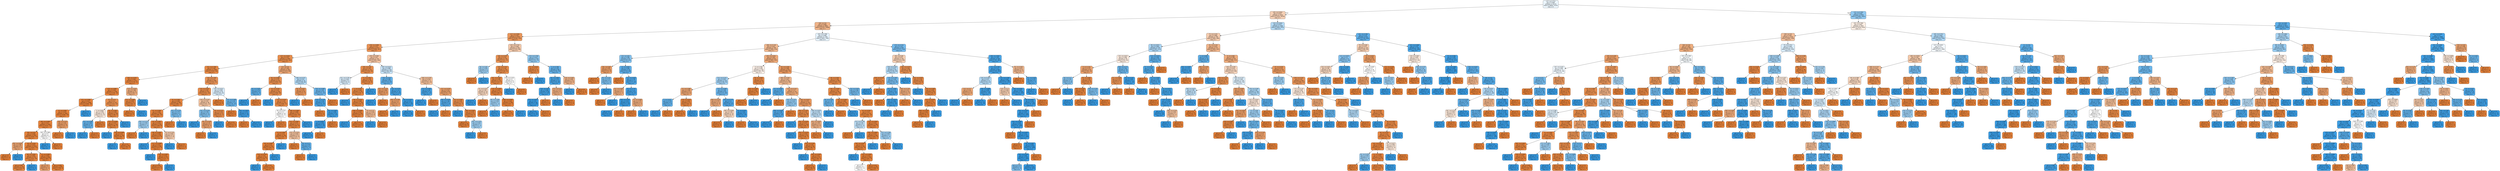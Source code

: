 digraph Tree {
node [shape=box, style="filled, rounded", color="black", fontname=helvetica] ;
edge [fontname=helvetica] ;
0 [label="137 <= 0.753\ngini = 0.499\nsamples = 10135\nvalue = [4800, 5335]\nclass = 0", fillcolor="#ebf5fc"] ;
1 [label="105 <= 0.816\ngini = 0.472\nsamples = 5426\nvalue = [3352, 2074]\nclass = 1", fillcolor="#f5cfb4"] ;
0 -> 1 [labeldistance=2.5, labelangle=45, headlabel="True"] ;
2 [label="169 <= 0.8\ngini = 0.408\nsamples = 3846\nvalue = [2747, 1099]\nclass = 1", fillcolor="#efb388"] ;
1 -> 2 ;
3 [label="117 <= 0.945\ngini = 0.247\nsamples = 2455\nvalue = [2100, 355]\nclass = 1", fillcolor="#e9965a"] ;
2 -> 3 ;
4 [label="158 <= 0.898\ngini = 0.212\nsamples = 2215\nvalue = [1948, 267]\nclass = 1", fillcolor="#e99254"] ;
3 -> 4 ;
5 [label="127 <= 0.816\ngini = 0.155\nsamples = 1905\nvalue = [1744, 161]\nclass = 1", fillcolor="#e78d4b"] ;
4 -> 5 ;
6 [label="151 <= 0.784\ngini = 0.108\nsamples = 1599\nvalue = [1507, 92]\nclass = 1", fillcolor="#e78945"] ;
5 -> 6 ;
7 [label="184 <= 0.976\ngini = 0.065\nsamples = 1217\nvalue = [1176, 41]\nclass = 1", fillcolor="#e68540"] ;
6 -> 7 ;
8 [label="119 <= 0.898\ngini = 0.056\nsamples = 1190\nvalue = [1156, 34]\nclass = 1", fillcolor="#e6853f"] ;
7 -> 8 ;
9 [label="271 <= 0.998\ngini = 0.037\nsamples = 1066\nvalue = [1046, 20]\nclass = 1", fillcolor="#e5833d"] ;
8 -> 9 ;
10 [label="23 <= 0.992\ngini = 0.035\nsamples = 1065\nvalue = [1046, 19]\nclass = 1", fillcolor="#e5833d"] ;
9 -> 10 ;
11 [label="283 <= 0.999\ngini = 0.03\nsamples = 1049\nvalue = [1033, 16]\nclass = 1", fillcolor="#e5833c"] ;
10 -> 11 ;
12 [label="291 <= 0.01\ngini = 0.028\nsamples = 1047\nvalue = [1032, 15]\nclass = 1", fillcolor="#e5833c"] ;
11 -> 12 ;
13 [label="292 <= 0.818\ngini = 0.346\nsamples = 9\nvalue = [7, 2]\nclass = 1", fillcolor="#eca572"] ;
12 -> 13 ;
14 [label="gini = 0.0\nsamples = 7\nvalue = [7, 0]\nclass = 1", fillcolor="#e58139"] ;
13 -> 14 ;
15 [label="gini = 0.0\nsamples = 2\nvalue = [0, 2]\nclass = 0", fillcolor="#399de5"] ;
13 -> 15 ;
16 [label="28 <= 0.263\ngini = 0.025\nsamples = 1038\nvalue = [1025, 13]\nclass = 1", fillcolor="#e5833c"] ;
12 -> 16 ;
17 [label="80 <= 0.992\ngini = 0.082\nsamples = 232\nvalue = [222, 10]\nclass = 1", fillcolor="#e68742"] ;
16 -> 17 ;
18 [label="gini = 0.067\nsamples = 230\nvalue = [222, 8]\nclass = 1", fillcolor="#e68640"] ;
17 -> 18 ;
19 [label="gini = 0.0\nsamples = 2\nvalue = [0, 2]\nclass = 0", fillcolor="#399de5"] ;
17 -> 19 ;
20 [label="23 <= 0.008\ngini = 0.007\nsamples = 806\nvalue = [803, 3]\nclass = 1", fillcolor="#e5813a"] ;
16 -> 20 ;
21 [label="gini = 0.32\nsamples = 5\nvalue = [4, 1]\nclass = 1", fillcolor="#eca06a"] ;
20 -> 21 ;
22 [label="gini = 0.005\nsamples = 801\nvalue = [799, 2]\nclass = 1", fillcolor="#e58139"] ;
20 -> 22 ;
23 [label="181 <= 0.286\ngini = 0.5\nsamples = 2\nvalue = [1, 1]\nclass = 1", fillcolor="#ffffff"] ;
11 -> 23 ;
24 [label="gini = 0.0\nsamples = 1\nvalue = [0, 1]\nclass = 0", fillcolor="#399de5"] ;
23 -> 24 ;
25 [label="gini = 0.0\nsamples = 1\nvalue = [1, 0]\nclass = 1", fillcolor="#e58139"] ;
23 -> 25 ;
26 [label="192 <= 0.753\ngini = 0.305\nsamples = 16\nvalue = [13, 3]\nclass = 1", fillcolor="#eb9e67"] ;
10 -> 26 ;
27 [label="gini = 0.0\nsamples = 13\nvalue = [13, 0]\nclass = 1", fillcolor="#e58139"] ;
26 -> 27 ;
28 [label="gini = 0.0\nsamples = 3\nvalue = [0, 3]\nclass = 0", fillcolor="#399de5"] ;
26 -> 28 ;
29 [label="gini = 0.0\nsamples = 1\nvalue = [0, 1]\nclass = 0", fillcolor="#399de5"] ;
9 -> 29 ;
30 [label="70 <= 0.31\ngini = 0.2\nsamples = 124\nvalue = [110, 14]\nclass = 1", fillcolor="#e89152"] ;
8 -> 30 ;
31 [label="5 <= 0.667\ngini = 0.495\nsamples = 20\nvalue = [11, 9]\nclass = 1", fillcolor="#fae8db"] ;
30 -> 31 ;
32 [label="231 <= 0.769\ngini = 0.298\nsamples = 11\nvalue = [2, 9]\nclass = 0", fillcolor="#65b3eb"] ;
31 -> 32 ;
33 [label="gini = 0.0\nsamples = 9\nvalue = [0, 9]\nclass = 0", fillcolor="#399de5"] ;
32 -> 33 ;
34 [label="gini = 0.0\nsamples = 2\nvalue = [2, 0]\nclass = 1", fillcolor="#e58139"] ;
32 -> 34 ;
35 [label="gini = 0.0\nsamples = 9\nvalue = [9, 0]\nclass = 1", fillcolor="#e58139"] ;
31 -> 35 ;
36 [label="65 <= 0.992\ngini = 0.092\nsamples = 104\nvalue = [99, 5]\nclass = 1", fillcolor="#e68743"] ;
30 -> 36 ;
37 [label="174 <= 0.008\ngini = 0.057\nsamples = 102\nvalue = [99, 3]\nclass = 1", fillcolor="#e6853f"] ;
36 -> 37 ;
38 [label="gini = 0.0\nsamples = 2\nvalue = [0, 2]\nclass = 0", fillcolor="#399de5"] ;
37 -> 38 ;
39 [label="158 <= 0.008\ngini = 0.02\nsamples = 100\nvalue = [99, 1]\nclass = 1", fillcolor="#e5823b"] ;
37 -> 39 ;
40 [label="gini = 0.0\nsamples = 1\nvalue = [0, 1]\nclass = 0", fillcolor="#399de5"] ;
39 -> 40 ;
41 [label="gini = 0.0\nsamples = 99\nvalue = [99, 0]\nclass = 1", fillcolor="#e58139"] ;
39 -> 41 ;
42 [label="gini = 0.0\nsamples = 2\nvalue = [0, 2]\nclass = 0", fillcolor="#399de5"] ;
36 -> 42 ;
43 [label="119 <= 0.659\ngini = 0.384\nsamples = 27\nvalue = [20, 7]\nclass = 1", fillcolor="#eead7e"] ;
7 -> 43 ;
44 [label="272 <= 0.966\ngini = 0.091\nsamples = 21\nvalue = [20, 1]\nclass = 1", fillcolor="#e68743"] ;
43 -> 44 ;
45 [label="gini = 0.0\nsamples = 20\nvalue = [20, 0]\nclass = 1", fillcolor="#e58139"] ;
44 -> 45 ;
46 [label="gini = 0.0\nsamples = 1\nvalue = [0, 1]\nclass = 0", fillcolor="#399de5"] ;
44 -> 46 ;
47 [label="gini = 0.0\nsamples = 6\nvalue = [0, 6]\nclass = 0", fillcolor="#399de5"] ;
43 -> 47 ;
48 [label="158 <= 0.784\ngini = 0.231\nsamples = 382\nvalue = [331, 51]\nclass = 1", fillcolor="#e99458"] ;
6 -> 48 ;
49 [label="170 <= 0.816\ngini = 0.142\nsamples = 337\nvalue = [311, 26]\nclass = 1", fillcolor="#e78c4a"] ;
48 -> 49 ;
50 [label="35 <= 0.961\ngini = 0.083\nsamples = 299\nvalue = [286, 13]\nclass = 1", fillcolor="#e68742"] ;
49 -> 50 ;
51 [label="41 <= 0.008\ngini = 0.065\nsamples = 295\nvalue = [285, 10]\nclass = 1", fillcolor="#e68540"] ;
50 -> 51 ;
52 [label="240 <= 0.237\ngini = 0.444\nsamples = 3\nvalue = [1, 2]\nclass = 0", fillcolor="#9ccef2"] ;
51 -> 52 ;
53 [label="gini = 0.0\nsamples = 1\nvalue = [1, 0]\nclass = 1", fillcolor="#e58139"] ;
52 -> 53 ;
54 [label="gini = 0.0\nsamples = 2\nvalue = [0, 2]\nclass = 0", fillcolor="#399de5"] ;
52 -> 54 ;
55 [label="65 <= 0.945\ngini = 0.053\nsamples = 292\nvalue = [284, 8]\nclass = 1", fillcolor="#e6853f"] ;
51 -> 55 ;
56 [label="88 <= 0.008\ngini = 0.028\nsamples = 281\nvalue = [277, 4]\nclass = 1", fillcolor="#e5833c"] ;
55 -> 56 ;
57 [label="gini = 0.0\nsamples = 1\nvalue = [0, 1]\nclass = 0", fillcolor="#399de5"] ;
56 -> 57 ;
58 [label="117 <= 0.008\ngini = 0.021\nsamples = 280\nvalue = [277, 3]\nclass = 1", fillcolor="#e5823b"] ;
56 -> 58 ;
59 [label="gini = 0.0\nsamples = 1\nvalue = [0, 1]\nclass = 0", fillcolor="#399de5"] ;
58 -> 59 ;
60 [label="236 <= 0.992\ngini = 0.014\nsamples = 279\nvalue = [277, 2]\nclass = 1", fillcolor="#e5823a"] ;
58 -> 60 ;
61 [label="gini = 0.007\nsamples = 278\nvalue = [277, 1]\nclass = 1", fillcolor="#e5813a"] ;
60 -> 61 ;
62 [label="gini = 0.0\nsamples = 1\nvalue = [0, 1]\nclass = 0", fillcolor="#399de5"] ;
60 -> 62 ;
63 [label="47 <= 0.118\ngini = 0.463\nsamples = 11\nvalue = [7, 4]\nclass = 1", fillcolor="#f4c9aa"] ;
55 -> 63 ;
64 [label="gini = 0.0\nsamples = 4\nvalue = [0, 4]\nclass = 0", fillcolor="#399de5"] ;
63 -> 64 ;
65 [label="gini = 0.0\nsamples = 7\nvalue = [7, 0]\nclass = 1", fillcolor="#e58139"] ;
63 -> 65 ;
66 [label="251 <= 0.333\ngini = 0.375\nsamples = 4\nvalue = [1, 3]\nclass = 0", fillcolor="#7bbeee"] ;
50 -> 66 ;
67 [label="gini = 0.0\nsamples = 1\nvalue = [1, 0]\nclass = 1", fillcolor="#e58139"] ;
66 -> 67 ;
68 [label="gini = 0.0\nsamples = 3\nvalue = [0, 3]\nclass = 0", fillcolor="#399de5"] ;
66 -> 68 ;
69 [label="143 <= 0.216\ngini = 0.45\nsamples = 38\nvalue = [25, 13]\nclass = 1", fillcolor="#f3c3a0"] ;
49 -> 69 ;
70 [label="141 <= 0.224\ngini = 0.391\nsamples = 15\nvalue = [4, 11]\nclass = 0", fillcolor="#81c1ee"] ;
69 -> 70 ;
71 [label="gini = 0.0\nsamples = 10\nvalue = [0, 10]\nclass = 0", fillcolor="#399de5"] ;
70 -> 71 ;
72 [label="90 <= 0.524\ngini = 0.32\nsamples = 5\nvalue = [4, 1]\nclass = 1", fillcolor="#eca06a"] ;
70 -> 72 ;
73 [label="gini = 0.0\nsamples = 4\nvalue = [4, 0]\nclass = 1", fillcolor="#e58139"] ;
72 -> 73 ;
74 [label="gini = 0.0\nsamples = 1\nvalue = [0, 1]\nclass = 0", fillcolor="#399de5"] ;
72 -> 74 ;
75 [label="97 <= 0.133\ngini = 0.159\nsamples = 23\nvalue = [21, 2]\nclass = 1", fillcolor="#e78d4c"] ;
69 -> 75 ;
76 [label="gini = 0.0\nsamples = 2\nvalue = [0, 2]\nclass = 0", fillcolor="#399de5"] ;
75 -> 76 ;
77 [label="gini = 0.0\nsamples = 21\nvalue = [21, 0]\nclass = 1", fillcolor="#e58139"] ;
75 -> 77 ;
78 [label="145 <= 0.612\ngini = 0.494\nsamples = 45\nvalue = [20, 25]\nclass = 0", fillcolor="#d7ebfa"] ;
48 -> 78 ;
79 [label="gini = 0.0\nsamples = 14\nvalue = [14, 0]\nclass = 1", fillcolor="#e58139"] ;
78 -> 79 ;
80 [label="175 <= 0.588\ngini = 0.312\nsamples = 31\nvalue = [6, 25]\nclass = 0", fillcolor="#69b5eb"] ;
78 -> 80 ;
81 [label="gini = 0.0\nsamples = 5\nvalue = [5, 0]\nclass = 1", fillcolor="#e58139"] ;
80 -> 81 ;
82 [label="256 <= 0.063\ngini = 0.074\nsamples = 26\nvalue = [1, 25]\nclass = 0", fillcolor="#41a1e6"] ;
80 -> 82 ;
83 [label="gini = 0.0\nsamples = 1\nvalue = [1, 0]\nclass = 1", fillcolor="#e58139"] ;
82 -> 83 ;
84 [label="gini = 0.0\nsamples = 25\nvalue = [0, 25]\nclass = 0", fillcolor="#399de5"] ;
82 -> 84 ;
85 [label="115 <= 0.8\ngini = 0.349\nsamples = 306\nvalue = [237, 69]\nclass = 1", fillcolor="#eda673"] ;
5 -> 85 ;
86 [label="92 <= 0.008\ngini = 0.179\nsamples = 232\nvalue = [209, 23]\nclass = 1", fillcolor="#e88f4f"] ;
85 -> 86 ;
87 [label="50 <= 0.929\ngini = 0.278\nsamples = 6\nvalue = [1, 5]\nclass = 0", fillcolor="#61b1ea"] ;
86 -> 87 ;
88 [label="gini = 0.0\nsamples = 5\nvalue = [0, 5]\nclass = 0", fillcolor="#399de5"] ;
87 -> 88 ;
89 [label="gini = 0.0\nsamples = 1\nvalue = [1, 0]\nclass = 1", fillcolor="#e58139"] ;
87 -> 89 ;
90 [label="14 <= 0.039\ngini = 0.147\nsamples = 226\nvalue = [208, 18]\nclass = 1", fillcolor="#e78c4a"] ;
86 -> 90 ;
91 [label="gini = 0.0\nsamples = 3\nvalue = [0, 3]\nclass = 0", fillcolor="#399de5"] ;
90 -> 91 ;
92 [label="170 <= 0.024\ngini = 0.125\nsamples = 223\nvalue = [208, 15]\nclass = 1", fillcolor="#e78a47"] ;
90 -> 92 ;
93 [label="78 <= 0.714\ngini = 0.5\nsamples = 10\nvalue = [5, 5]\nclass = 1", fillcolor="#ffffff"] ;
92 -> 93 ;
94 [label="gini = 0.0\nsamples = 5\nvalue = [0, 5]\nclass = 0", fillcolor="#399de5"] ;
93 -> 94 ;
95 [label="gini = 0.0\nsamples = 5\nvalue = [5, 0]\nclass = 1", fillcolor="#e58139"] ;
93 -> 95 ;
96 [label="148 <= 0.984\ngini = 0.089\nsamples = 213\nvalue = [203, 10]\nclass = 1", fillcolor="#e68743"] ;
92 -> 96 ;
97 [label="215 <= 0.867\ngini = 0.073\nsamples = 211\nvalue = [203, 8]\nclass = 1", fillcolor="#e68641"] ;
96 -> 97 ;
98 [label="73 <= 0.992\ngini = 0.03\nsamples = 196\nvalue = [193, 3]\nclass = 1", fillcolor="#e5833c"] ;
97 -> 98 ;
99 [label="90 <= 0.992\ngini = 0.02\nsamples = 195\nvalue = [193, 2]\nclass = 1", fillcolor="#e5823b"] ;
98 -> 99 ;
100 [label="219 <= 0.016\ngini = 0.01\nsamples = 194\nvalue = [193, 1]\nclass = 1", fillcolor="#e5823a"] ;
99 -> 100 ;
101 [label="gini = 0.0\nsamples = 1\nvalue = [0, 1]\nclass = 0", fillcolor="#399de5"] ;
100 -> 101 ;
102 [label="gini = 0.0\nsamples = 193\nvalue = [193, 0]\nclass = 1", fillcolor="#e58139"] ;
100 -> 102 ;
103 [label="gini = 0.0\nsamples = 1\nvalue = [0, 1]\nclass = 0", fillcolor="#399de5"] ;
99 -> 103 ;
104 [label="gini = 0.0\nsamples = 1\nvalue = [0, 1]\nclass = 0", fillcolor="#399de5"] ;
98 -> 104 ;
105 [label="155 <= 0.555\ngini = 0.444\nsamples = 15\nvalue = [10, 5]\nclass = 1", fillcolor="#f2c09c"] ;
97 -> 105 ;
106 [label="gini = 0.0\nsamples = 9\nvalue = [9, 0]\nclass = 1", fillcolor="#e58139"] ;
105 -> 106 ;
107 [label="85 <= 0.11\ngini = 0.278\nsamples = 6\nvalue = [1, 5]\nclass = 0", fillcolor="#61b1ea"] ;
105 -> 107 ;
108 [label="gini = 0.0\nsamples = 1\nvalue = [1, 0]\nclass = 1", fillcolor="#e58139"] ;
107 -> 108 ;
109 [label="gini = 0.0\nsamples = 5\nvalue = [0, 5]\nclass = 0", fillcolor="#399de5"] ;
107 -> 109 ;
110 [label="gini = 0.0\nsamples = 2\nvalue = [0, 2]\nclass = 0", fillcolor="#399de5"] ;
96 -> 110 ;
111 [label="180 <= 0.271\ngini = 0.47\nsamples = 74\nvalue = [28, 46]\nclass = 0", fillcolor="#b2d9f5"] ;
85 -> 111 ;
112 [label="82 <= 0.422\ngini = 0.255\nsamples = 20\nvalue = [17, 3]\nclass = 1", fillcolor="#ea975c"] ;
111 -> 112 ;
113 [label="gini = 0.0\nsamples = 3\nvalue = [0, 3]\nclass = 0", fillcolor="#399de5"] ;
112 -> 113 ;
114 [label="gini = 0.0\nsamples = 17\nvalue = [17, 0]\nclass = 1", fillcolor="#e58139"] ;
112 -> 114 ;
115 [label="154 <= 0.698\ngini = 0.324\nsamples = 54\nvalue = [11, 43]\nclass = 0", fillcolor="#6cb6ec"] ;
111 -> 115 ;
116 [label="178 <= 0.118\ngini = 0.156\nsamples = 47\nvalue = [4, 43]\nclass = 0", fillcolor="#4ba6e7"] ;
115 -> 116 ;
117 [label="gini = 0.0\nsamples = 2\nvalue = [2, 0]\nclass = 1", fillcolor="#e58139"] ;
116 -> 117 ;
118 [label="231 <= 0.841\ngini = 0.085\nsamples = 45\nvalue = [2, 43]\nclass = 0", fillcolor="#42a2e6"] ;
116 -> 118 ;
119 [label="1 <= 0.859\ngini = 0.044\nsamples = 44\nvalue = [1, 43]\nclass = 0", fillcolor="#3e9fe6"] ;
118 -> 119 ;
120 [label="gini = 0.0\nsamples = 43\nvalue = [0, 43]\nclass = 0", fillcolor="#399de5"] ;
119 -> 120 ;
121 [label="gini = 0.0\nsamples = 1\nvalue = [1, 0]\nclass = 1", fillcolor="#e58139"] ;
119 -> 121 ;
122 [label="gini = 0.0\nsamples = 1\nvalue = [1, 0]\nclass = 1", fillcolor="#e58139"] ;
118 -> 122 ;
123 [label="gini = 0.0\nsamples = 7\nvalue = [7, 0]\nclass = 1", fillcolor="#e58139"] ;
115 -> 123 ;
124 [label="150 <= 0.565\ngini = 0.45\nsamples = 310\nvalue = [204, 106]\nclass = 1", fillcolor="#f3c2a0"] ;
4 -> 124 ;
125 [label="295 <= 0.05\ngini = 0.167\nsamples = 152\nvalue = [138, 14]\nclass = 1", fillcolor="#e88e4d"] ;
124 -> 125 ;
126 [label="251 <= 0.745\ngini = 0.494\nsamples = 9\nvalue = [4, 5]\nclass = 0", fillcolor="#d7ebfa"] ;
125 -> 126 ;
127 [label="gini = 0.0\nsamples = 5\nvalue = [0, 5]\nclass = 0", fillcolor="#399de5"] ;
126 -> 127 ;
128 [label="gini = 0.0\nsamples = 4\nvalue = [4, 0]\nclass = 1", fillcolor="#e58139"] ;
126 -> 128 ;
129 [label="71 <= 0.961\ngini = 0.118\nsamples = 143\nvalue = [134, 9]\nclass = 1", fillcolor="#e78946"] ;
125 -> 129 ;
130 [label="1 <= 0.039\ngini = 0.094\nsamples = 141\nvalue = [134, 7]\nclass = 1", fillcolor="#e68843"] ;
129 -> 130 ;
131 [label="gini = 0.0\nsamples = 2\nvalue = [0, 2]\nclass = 0", fillcolor="#399de5"] ;
130 -> 131 ;
132 [label="99 <= 0.914\ngini = 0.069\nsamples = 139\nvalue = [134, 5]\nclass = 1", fillcolor="#e68640"] ;
130 -> 132 ;
133 [label="206 <= 0.008\ngini = 0.016\nsamples = 126\nvalue = [125, 1]\nclass = 1", fillcolor="#e5823b"] ;
132 -> 133 ;
134 [label="gini = 0.0\nsamples = 1\nvalue = [0, 1]\nclass = 0", fillcolor="#399de5"] ;
133 -> 134 ;
135 [label="gini = 0.0\nsamples = 125\nvalue = [125, 0]\nclass = 1", fillcolor="#e58139"] ;
133 -> 135 ;
136 [label="75 <= 0.31\ngini = 0.426\nsamples = 13\nvalue = [9, 4]\nclass = 1", fillcolor="#f1b991"] ;
132 -> 136 ;
137 [label="gini = 0.0\nsamples = 4\nvalue = [0, 4]\nclass = 0", fillcolor="#399de5"] ;
136 -> 137 ;
138 [label="gini = 0.0\nsamples = 9\nvalue = [9, 0]\nclass = 1", fillcolor="#e58139"] ;
136 -> 138 ;
139 [label="gini = 0.0\nsamples = 2\nvalue = [0, 2]\nclass = 0", fillcolor="#399de5"] ;
129 -> 139 ;
140 [label="187 <= 0.612\ngini = 0.486\nsamples = 158\nvalue = [66, 92]\nclass = 0", fillcolor="#c7e3f8"] ;
124 -> 140 ;
141 [label="156 <= 0.62\ngini = 0.286\nsamples = 81\nvalue = [14, 67]\nclass = 0", fillcolor="#62b1ea"] ;
140 -> 141 ;
142 [label="125 <= 0.133\ngini = 0.298\nsamples = 11\nvalue = [9, 2]\nclass = 1", fillcolor="#eb9d65"] ;
141 -> 142 ;
143 [label="gini = 0.0\nsamples = 2\nvalue = [0, 2]\nclass = 0", fillcolor="#399de5"] ;
142 -> 143 ;
144 [label="gini = 0.0\nsamples = 9\nvalue = [9, 0]\nclass = 1", fillcolor="#e58139"] ;
142 -> 144 ;
145 [label="152 <= 0.58\ngini = 0.133\nsamples = 70\nvalue = [5, 65]\nclass = 0", fillcolor="#48a5e7"] ;
141 -> 145 ;
146 [label="184 <= 0.792\ngini = 0.32\nsamples = 5\nvalue = [4, 1]\nclass = 1", fillcolor="#eca06a"] ;
145 -> 146 ;
147 [label="gini = 0.0\nsamples = 4\nvalue = [4, 0]\nclass = 1", fillcolor="#e58139"] ;
146 -> 147 ;
148 [label="gini = 0.0\nsamples = 1\nvalue = [0, 1]\nclass = 0", fillcolor="#399de5"] ;
146 -> 148 ;
149 [label="20 <= 0.937\ngini = 0.03\nsamples = 65\nvalue = [1, 64]\nclass = 0", fillcolor="#3c9fe5"] ;
145 -> 149 ;
150 [label="gini = 0.0\nsamples = 64\nvalue = [0, 64]\nclass = 0", fillcolor="#399de5"] ;
149 -> 150 ;
151 [label="gini = 0.0\nsamples = 1\nvalue = [1, 0]\nclass = 1", fillcolor="#e58139"] ;
149 -> 151 ;
152 [label="200 <= 0.278\ngini = 0.439\nsamples = 77\nvalue = [52, 25]\nclass = 1", fillcolor="#f2be98"] ;
140 -> 152 ;
153 [label="133 <= 0.865\ngini = 0.142\nsamples = 13\nvalue = [1, 12]\nclass = 0", fillcolor="#49a5e7"] ;
152 -> 153 ;
154 [label="gini = 0.0\nsamples = 12\nvalue = [0, 12]\nclass = 0", fillcolor="#399de5"] ;
153 -> 154 ;
155 [label="gini = 0.0\nsamples = 1\nvalue = [1, 0]\nclass = 1", fillcolor="#e58139"] ;
153 -> 155 ;
156 [label="127 <= 0.078\ngini = 0.324\nsamples = 64\nvalue = [51, 13]\nclass = 1", fillcolor="#eca16b"] ;
152 -> 156 ;
157 [label="160 <= 0.976\ngini = 0.198\nsamples = 9\nvalue = [1, 8]\nclass = 0", fillcolor="#52a9e8"] ;
156 -> 157 ;
158 [label="gini = 0.0\nsamples = 8\nvalue = [0, 8]\nclass = 0", fillcolor="#399de5"] ;
157 -> 158 ;
159 [label="gini = 0.0\nsamples = 1\nvalue = [1, 0]\nclass = 1", fillcolor="#e58139"] ;
157 -> 159 ;
160 [label="36 <= 0.086\ngini = 0.165\nsamples = 55\nvalue = [50, 5]\nclass = 1", fillcolor="#e88e4d"] ;
156 -> 160 ;
161 [label="gini = 0.0\nsamples = 3\nvalue = [0, 3]\nclass = 0", fillcolor="#399de5"] ;
160 -> 161 ;
162 [label="295 <= 0.967\ngini = 0.074\nsamples = 52\nvalue = [50, 2]\nclass = 1", fillcolor="#e68641"] ;
160 -> 162 ;
163 [label="gini = 0.0\nsamples = 49\nvalue = [49, 0]\nclass = 1", fillcolor="#e58139"] ;
162 -> 163 ;
164 [label="291 <= 0.741\ngini = 0.444\nsamples = 3\nvalue = [1, 2]\nclass = 0", fillcolor="#9ccef2"] ;
162 -> 164 ;
165 [label="gini = 0.0\nsamples = 2\nvalue = [0, 2]\nclass = 0", fillcolor="#399de5"] ;
164 -> 165 ;
166 [label="gini = 0.0\nsamples = 1\nvalue = [1, 0]\nclass = 1", fillcolor="#e58139"] ;
164 -> 166 ;
167 [label="125 <= 0.722\ngini = 0.464\nsamples = 240\nvalue = [152, 88]\nclass = 1", fillcolor="#f4caac"] ;
3 -> 167 ;
168 [label="160 <= 0.055\ngini = 0.216\nsamples = 138\nvalue = [121, 17]\nclass = 1", fillcolor="#e99355"] ;
167 -> 168 ;
169 [label="66 <= 0.69\ngini = 0.444\nsamples = 9\nvalue = [3, 6]\nclass = 0", fillcolor="#9ccef2"] ;
168 -> 169 ;
170 [label="gini = 0.0\nsamples = 3\nvalue = [3, 0]\nclass = 1", fillcolor="#e58139"] ;
169 -> 170 ;
171 [label="gini = 0.0\nsamples = 6\nvalue = [0, 6]\nclass = 0", fillcolor="#399de5"] ;
169 -> 171 ;
172 [label="105 <= 0.722\ngini = 0.156\nsamples = 129\nvalue = [118, 11]\nclass = 1", fillcolor="#e78d4b"] ;
168 -> 172 ;
173 [label="281 <= 0.087\ngini = 0.109\nsamples = 121\nvalue = [114, 7]\nclass = 1", fillcolor="#e78945"] ;
172 -> 173 ;
174 [label="15 <= 0.216\ngini = 0.48\nsamples = 10\nvalue = [6, 4]\nclass = 1", fillcolor="#f6d5bd"] ;
173 -> 174 ;
175 [label="gini = 0.0\nsamples = 4\nvalue = [0, 4]\nclass = 0", fillcolor="#399de5"] ;
174 -> 175 ;
176 [label="gini = 0.0\nsamples = 6\nvalue = [6, 0]\nclass = 1", fillcolor="#e58139"] ;
174 -> 176 ;
177 [label="135 <= 0.008\ngini = 0.053\nsamples = 111\nvalue = [108, 3]\nclass = 1", fillcolor="#e6843e"] ;
173 -> 177 ;
178 [label="84 <= 0.198\ngini = 0.444\nsamples = 3\nvalue = [1, 2]\nclass = 0", fillcolor="#9ccef2"] ;
177 -> 178 ;
179 [label="gini = 0.0\nsamples = 1\nvalue = [1, 0]\nclass = 1", fillcolor="#e58139"] ;
178 -> 179 ;
180 [label="gini = 0.0\nsamples = 2\nvalue = [0, 2]\nclass = 0", fillcolor="#399de5"] ;
178 -> 180 ;
181 [label="260 <= 0.999\ngini = 0.018\nsamples = 108\nvalue = [107, 1]\nclass = 1", fillcolor="#e5823b"] ;
177 -> 181 ;
182 [label="gini = 0.0\nsamples = 107\nvalue = [107, 0]\nclass = 1", fillcolor="#e58139"] ;
181 -> 182 ;
183 [label="gini = 0.0\nsamples = 1\nvalue = [0, 1]\nclass = 0", fillcolor="#399de5"] ;
181 -> 183 ;
184 [label="159 <= 0.555\ngini = 0.5\nsamples = 8\nvalue = [4, 4]\nclass = 1", fillcolor="#ffffff"] ;
172 -> 184 ;
185 [label="gini = 0.0\nsamples = 4\nvalue = [0, 4]\nclass = 0", fillcolor="#399de5"] ;
184 -> 185 ;
186 [label="gini = 0.0\nsamples = 4\nvalue = [4, 0]\nclass = 1", fillcolor="#e58139"] ;
184 -> 186 ;
187 [label="119 <= 0.706\ngini = 0.423\nsamples = 102\nvalue = [31, 71]\nclass = 0", fillcolor="#8fc8f0"] ;
167 -> 187 ;
188 [label="47 <= 0.818\ngini = 0.117\nsamples = 16\nvalue = [15, 1]\nclass = 1", fillcolor="#e78946"] ;
187 -> 188 ;
189 [label="gini = 0.0\nsamples = 15\nvalue = [15, 0]\nclass = 1", fillcolor="#e58139"] ;
188 -> 189 ;
190 [label="gini = 0.0\nsamples = 1\nvalue = [0, 1]\nclass = 0", fillcolor="#399de5"] ;
188 -> 190 ;
191 [label="5 <= 0.784\ngini = 0.303\nsamples = 86\nvalue = [16, 70]\nclass = 0", fillcolor="#66b3eb"] ;
187 -> 191 ;
192 [label="66 <= 0.882\ngini = 0.153\nsamples = 72\nvalue = [6, 66]\nclass = 0", fillcolor="#4ba6e7"] ;
191 -> 192 ;
193 [label="224 <= 0.89\ngini = 0.084\nsamples = 68\nvalue = [3, 65]\nclass = 0", fillcolor="#42a2e6"] ;
192 -> 193 ;
194 [label="176 <= 0.857\ngini = 0.03\nsamples = 66\nvalue = [1, 65]\nclass = 0", fillcolor="#3c9fe5"] ;
193 -> 194 ;
195 [label="gini = 0.0\nsamples = 65\nvalue = [0, 65]\nclass = 0", fillcolor="#399de5"] ;
194 -> 195 ;
196 [label="gini = 0.0\nsamples = 1\nvalue = [1, 0]\nclass = 1", fillcolor="#e58139"] ;
194 -> 196 ;
197 [label="gini = 0.0\nsamples = 2\nvalue = [2, 0]\nclass = 1", fillcolor="#e58139"] ;
193 -> 197 ;
198 [label="273 <= 0.53\ngini = 0.375\nsamples = 4\nvalue = [3, 1]\nclass = 1", fillcolor="#eeab7b"] ;
192 -> 198 ;
199 [label="gini = 0.0\nsamples = 1\nvalue = [0, 1]\nclass = 0", fillcolor="#399de5"] ;
198 -> 199 ;
200 [label="gini = 0.0\nsamples = 3\nvalue = [3, 0]\nclass = 1", fillcolor="#e58139"] ;
198 -> 200 ;
201 [label="118 <= 0.945\ngini = 0.408\nsamples = 14\nvalue = [10, 4]\nclass = 1", fillcolor="#efb388"] ;
191 -> 201 ;
202 [label="gini = 0.0\nsamples = 4\nvalue = [0, 4]\nclass = 0", fillcolor="#399de5"] ;
201 -> 202 ;
203 [label="gini = 0.0\nsamples = 10\nvalue = [10, 0]\nclass = 1", fillcolor="#e58139"] ;
201 -> 203 ;
204 [label="163 <= 0.784\ngini = 0.498\nsamples = 1391\nvalue = [647, 744]\nclass = 0", fillcolor="#e5f2fc"] ;
2 -> 204 ;
205 [label="186 <= 0.118\ngini = 0.423\nsamples = 704\nvalue = [490, 214]\nclass = 1", fillcolor="#f0b88f"] ;
204 -> 205 ;
206 [label="153 <= 0.81\ngini = 0.396\nsamples = 92\nvalue = [25, 67]\nclass = 0", fillcolor="#83c2ef"] ;
205 -> 206 ;
207 [label="181 <= 0.69\ngini = 0.305\nsamples = 16\nvalue = [13, 3]\nclass = 1", fillcolor="#eb9e67"] ;
206 -> 207 ;
208 [label="gini = 0.0\nsamples = 12\nvalue = [12, 0]\nclass = 1", fillcolor="#e58139"] ;
207 -> 208 ;
209 [label="48 <= 0.325\ngini = 0.375\nsamples = 4\nvalue = [1, 3]\nclass = 0", fillcolor="#7bbeee"] ;
207 -> 209 ;
210 [label="gini = 0.0\nsamples = 1\nvalue = [1, 0]\nclass = 1", fillcolor="#e58139"] ;
209 -> 210 ;
211 [label="gini = 0.0\nsamples = 3\nvalue = [0, 3]\nclass = 0", fillcolor="#399de5"] ;
209 -> 211 ;
212 [label="14 <= 0.063\ngini = 0.266\nsamples = 76\nvalue = [12, 64]\nclass = 0", fillcolor="#5eafea"] ;
206 -> 212 ;
213 [label="gini = 0.0\nsamples = 5\nvalue = [5, 0]\nclass = 1", fillcolor="#e58139"] ;
212 -> 213 ;
214 [label="110 <= 0.063\ngini = 0.178\nsamples = 71\nvalue = [7, 64]\nclass = 0", fillcolor="#4fa8e8"] ;
212 -> 214 ;
215 [label="152 <= 0.969\ngini = 0.375\nsamples = 4\nvalue = [3, 1]\nclass = 1", fillcolor="#eeab7b"] ;
214 -> 215 ;
216 [label="gini = 0.0\nsamples = 3\nvalue = [3, 0]\nclass = 1", fillcolor="#e58139"] ;
215 -> 216 ;
217 [label="gini = 0.0\nsamples = 1\nvalue = [0, 1]\nclass = 0", fillcolor="#399de5"] ;
215 -> 217 ;
218 [label="55 <= 0.776\ngini = 0.112\nsamples = 67\nvalue = [4, 63]\nclass = 0", fillcolor="#46a3e7"] ;
214 -> 218 ;
219 [label="100 <= 0.761\ngini = 0.031\nsamples = 63\nvalue = [1, 62]\nclass = 0", fillcolor="#3c9fe5"] ;
218 -> 219 ;
220 [label="gini = 0.0\nsamples = 62\nvalue = [0, 62]\nclass = 0", fillcolor="#399de5"] ;
219 -> 220 ;
221 [label="gini = 0.0\nsamples = 1\nvalue = [1, 0]\nclass = 1", fillcolor="#e58139"] ;
219 -> 221 ;
222 [label="75 <= 0.698\ngini = 0.375\nsamples = 4\nvalue = [3, 1]\nclass = 1", fillcolor="#eeab7b"] ;
218 -> 222 ;
223 [label="gini = 0.0\nsamples = 3\nvalue = [3, 0]\nclass = 1", fillcolor="#e58139"] ;
222 -> 223 ;
224 [label="gini = 0.0\nsamples = 1\nvalue = [0, 1]\nclass = 0", fillcolor="#399de5"] ;
222 -> 224 ;
225 [label="203 <= 0.451\ngini = 0.365\nsamples = 612\nvalue = [465, 147]\nclass = 1", fillcolor="#eda978"] ;
205 -> 225 ;
226 [label="4 <= 0.706\ngini = 0.498\nsamples = 160\nvalue = [85, 75]\nclass = 1", fillcolor="#fcf0e8"] ;
225 -> 226 ;
227 [label="212 <= 0.231\ngini = 0.452\nsamples = 110\nvalue = [38, 72]\nclass = 0", fillcolor="#a2d1f3"] ;
226 -> 227 ;
228 [label="53 <= 0.388\ngini = 0.346\nsamples = 27\nvalue = [21, 6]\nclass = 1", fillcolor="#eca572"] ;
227 -> 228 ;
229 [label="5 <= 0.635\ngini = 0.278\nsamples = 6\nvalue = [1, 5]\nclass = 0", fillcolor="#61b1ea"] ;
228 -> 229 ;
230 [label="gini = 0.0\nsamples = 5\nvalue = [0, 5]\nclass = 0", fillcolor="#399de5"] ;
229 -> 230 ;
231 [label="gini = 0.0\nsamples = 1\nvalue = [1, 0]\nclass = 1", fillcolor="#e58139"] ;
229 -> 231 ;
232 [label="178 <= 0.651\ngini = 0.091\nsamples = 21\nvalue = [20, 1]\nclass = 1", fillcolor="#e68743"] ;
228 -> 232 ;
233 [label="gini = 0.0\nsamples = 20\nvalue = [20, 0]\nclass = 1", fillcolor="#e58139"] ;
232 -> 233 ;
234 [label="gini = 0.0\nsamples = 1\nvalue = [0, 1]\nclass = 0", fillcolor="#399de5"] ;
232 -> 234 ;
235 [label="153 <= 0.698\ngini = 0.326\nsamples = 83\nvalue = [17, 66]\nclass = 0", fillcolor="#6cb6ec"] ;
227 -> 235 ;
236 [label="208 <= 0.231\ngini = 0.375\nsamples = 12\nvalue = [9, 3]\nclass = 1", fillcolor="#eeab7b"] ;
235 -> 236 ;
237 [label="gini = 0.0\nsamples = 3\nvalue = [0, 3]\nclass = 0", fillcolor="#399de5"] ;
236 -> 237 ;
238 [label="gini = 0.0\nsamples = 9\nvalue = [9, 0]\nclass = 1", fillcolor="#e58139"] ;
236 -> 238 ;
239 [label="254 <= 0.133\ngini = 0.2\nsamples = 71\nvalue = [8, 63]\nclass = 0", fillcolor="#52a9e8"] ;
235 -> 239 ;
240 [label="287 <= 0.409\ngini = 0.48\nsamples = 10\nvalue = [6, 4]\nclass = 1", fillcolor="#f6d5bd"] ;
239 -> 240 ;
241 [label="gini = 0.0\nsamples = 6\nvalue = [6, 0]\nclass = 1", fillcolor="#e58139"] ;
240 -> 241 ;
242 [label="gini = 0.0\nsamples = 4\nvalue = [0, 4]\nclass = 0", fillcolor="#399de5"] ;
240 -> 242 ;
243 [label="35 <= 0.039\ngini = 0.063\nsamples = 61\nvalue = [2, 59]\nclass = 0", fillcolor="#40a0e6"] ;
239 -> 243 ;
244 [label="gini = 0.0\nsamples = 2\nvalue = [2, 0]\nclass = 1", fillcolor="#e58139"] ;
243 -> 244 ;
245 [label="gini = 0.0\nsamples = 59\nvalue = [0, 59]\nclass = 0", fillcolor="#399de5"] ;
243 -> 245 ;
246 [label="94 <= 0.969\ngini = 0.113\nsamples = 50\nvalue = [47, 3]\nclass = 1", fillcolor="#e78946"] ;
226 -> 246 ;
247 [label="182 <= 0.992\ngini = 0.041\nsamples = 48\nvalue = [47, 1]\nclass = 1", fillcolor="#e6843d"] ;
246 -> 247 ;
248 [label="gini = 0.0\nsamples = 47\nvalue = [47, 0]\nclass = 1", fillcolor="#e58139"] ;
247 -> 248 ;
249 [label="gini = 0.0\nsamples = 1\nvalue = [0, 1]\nclass = 0", fillcolor="#399de5"] ;
247 -> 249 ;
250 [label="gini = 0.0\nsamples = 2\nvalue = [0, 2]\nclass = 0", fillcolor="#399de5"] ;
246 -> 250 ;
251 [label="34 <= 0.294\ngini = 0.268\nsamples = 452\nvalue = [380, 72]\nclass = 1", fillcolor="#ea995f"] ;
225 -> 251 ;
252 [label="186 <= 0.565\ngini = 0.422\nsamples = 162\nvalue = [113, 49]\nclass = 1", fillcolor="#f0b88f"] ;
251 -> 252 ;
253 [label="27 <= 0.808\ngini = 0.231\nsamples = 15\nvalue = [2, 13]\nclass = 0", fillcolor="#57ace9"] ;
252 -> 253 ;
254 [label="gini = 0.0\nsamples = 13\nvalue = [0, 13]\nclass = 0", fillcolor="#399de5"] ;
253 -> 254 ;
255 [label="gini = 0.0\nsamples = 2\nvalue = [2, 0]\nclass = 1", fillcolor="#e58139"] ;
253 -> 255 ;
256 [label="215 <= 0.333\ngini = 0.37\nsamples = 147\nvalue = [111, 36]\nclass = 1", fillcolor="#edaa79"] ;
252 -> 256 ;
257 [label="142 <= 0.722\ngini = 0.423\nsamples = 23\nvalue = [7, 16]\nclass = 0", fillcolor="#90c8f0"] ;
256 -> 257 ;
258 [label="286 <= 0.929\ngini = 0.198\nsamples = 18\nvalue = [2, 16]\nclass = 0", fillcolor="#52a9e8"] ;
257 -> 258 ;
259 [label="gini = 0.0\nsamples = 16\nvalue = [0, 16]\nclass = 0", fillcolor="#399de5"] ;
258 -> 259 ;
260 [label="gini = 0.0\nsamples = 2\nvalue = [2, 0]\nclass = 1", fillcolor="#e58139"] ;
258 -> 260 ;
261 [label="gini = 0.0\nsamples = 5\nvalue = [5, 0]\nclass = 1", fillcolor="#e58139"] ;
257 -> 261 ;
262 [label="162 <= 0.627\ngini = 0.271\nsamples = 124\nvalue = [104, 20]\nclass = 1", fillcolor="#ea995f"] ;
256 -> 262 ;
263 [label="200 <= 0.102\ngini = 0.142\nsamples = 104\nvalue = [96, 8]\nclass = 1", fillcolor="#e78c49"] ;
262 -> 263 ;
264 [label="gini = 0.0\nsamples = 4\nvalue = [0, 4]\nclass = 0", fillcolor="#399de5"] ;
263 -> 264 ;
265 [label="181 <= 0.024\ngini = 0.077\nsamples = 100\nvalue = [96, 4]\nclass = 1", fillcolor="#e68641"] ;
263 -> 265 ;
266 [label="gini = 0.0\nsamples = 1\nvalue = [0, 1]\nclass = 0", fillcolor="#399de5"] ;
265 -> 266 ;
267 [label="293 <= 0.014\ngini = 0.059\nsamples = 99\nvalue = [96, 3]\nclass = 1", fillcolor="#e6853f"] ;
265 -> 267 ;
268 [label="gini = 0.0\nsamples = 1\nvalue = [0, 1]\nclass = 0", fillcolor="#399de5"] ;
267 -> 268 ;
269 [label="234 <= 0.182\ngini = 0.04\nsamples = 98\nvalue = [96, 2]\nclass = 1", fillcolor="#e6843d"] ;
267 -> 269 ;
270 [label="gini = 0.0\nsamples = 1\nvalue = [0, 1]\nclass = 0", fillcolor="#399de5"] ;
269 -> 270 ;
271 [label="290 <= 0.997\ngini = 0.02\nsamples = 97\nvalue = [96, 1]\nclass = 1", fillcolor="#e5823b"] ;
269 -> 271 ;
272 [label="gini = 0.0\nsamples = 96\nvalue = [96, 0]\nclass = 1", fillcolor="#e58139"] ;
271 -> 272 ;
273 [label="gini = 0.0\nsamples = 1\nvalue = [0, 1]\nclass = 0", fillcolor="#399de5"] ;
271 -> 273 ;
274 [label="189 <= 0.875\ngini = 0.48\nsamples = 20\nvalue = [8, 12]\nclass = 0", fillcolor="#bddef6"] ;
262 -> 274 ;
275 [label="251 <= 0.857\ngini = 0.397\nsamples = 11\nvalue = [8, 3]\nclass = 1", fillcolor="#efb083"] ;
274 -> 275 ;
276 [label="gini = 0.0\nsamples = 8\nvalue = [8, 0]\nclass = 1", fillcolor="#e58139"] ;
275 -> 276 ;
277 [label="gini = 0.0\nsamples = 3\nvalue = [0, 3]\nclass = 0", fillcolor="#399de5"] ;
275 -> 277 ;
278 [label="gini = 0.0\nsamples = 9\nvalue = [0, 9]\nclass = 0", fillcolor="#399de5"] ;
274 -> 278 ;
279 [label="80 <= 0.945\ngini = 0.146\nsamples = 290\nvalue = [267, 23]\nclass = 1", fillcolor="#e78c4a"] ;
251 -> 279 ;
280 [label="185 <= 0.094\ngini = 0.107\nsamples = 281\nvalue = [265, 16]\nclass = 1", fillcolor="#e78945"] ;
279 -> 280 ;
281 [label="36 <= 0.596\ngini = 0.32\nsamples = 5\nvalue = [1, 4]\nclass = 0", fillcolor="#6ab6ec"] ;
280 -> 281 ;
282 [label="gini = 0.0\nsamples = 4\nvalue = [0, 4]\nclass = 0", fillcolor="#399de5"] ;
281 -> 282 ;
283 [label="gini = 0.0\nsamples = 1\nvalue = [1, 0]\nclass = 1", fillcolor="#e58139"] ;
281 -> 283 ;
284 [label="191 <= 0.008\ngini = 0.083\nsamples = 276\nvalue = [264, 12]\nclass = 1", fillcolor="#e68742"] ;
280 -> 284 ;
285 [label="gini = 0.0\nsamples = 2\nvalue = [0, 2]\nclass = 0", fillcolor="#399de5"] ;
284 -> 285 ;
286 [label="14 <= 0.039\ngini = 0.07\nsamples = 274\nvalue = [264, 10]\nclass = 1", fillcolor="#e68640"] ;
284 -> 286 ;
287 [label="153 <= 0.778\ngini = 0.48\nsamples = 5\nvalue = [2, 3]\nclass = 0", fillcolor="#bddef6"] ;
286 -> 287 ;
288 [label="gini = 0.0\nsamples = 2\nvalue = [2, 0]\nclass = 1", fillcolor="#e58139"] ;
287 -> 288 ;
289 [label="gini = 0.0\nsamples = 3\nvalue = [0, 3]\nclass = 0", fillcolor="#399de5"] ;
287 -> 289 ;
290 [label="124 <= 0.992\ngini = 0.051\nsamples = 269\nvalue = [262, 7]\nclass = 1", fillcolor="#e6843e"] ;
286 -> 290 ;
291 [label="291 <= 0.982\ngini = 0.037\nsamples = 266\nvalue = [261, 5]\nclass = 1", fillcolor="#e5833d"] ;
290 -> 291 ;
292 [label="187 <= 0.047\ngini = 0.03\nsamples = 265\nvalue = [261, 4]\nclass = 1", fillcolor="#e5833c"] ;
291 -> 292 ;
293 [label="gini = 0.0\nsamples = 1\nvalue = [0, 1]\nclass = 0", fillcolor="#399de5"] ;
292 -> 293 ;
294 [label="224 <= 0.008\ngini = 0.022\nsamples = 264\nvalue = [261, 3]\nclass = 1", fillcolor="#e5823b"] ;
292 -> 294 ;
295 [label="gini = 0.5\nsamples = 2\nvalue = [1, 1]\nclass = 1", fillcolor="#ffffff"] ;
294 -> 295 ;
296 [label="gini = 0.015\nsamples = 262\nvalue = [260, 2]\nclass = 1", fillcolor="#e5823b"] ;
294 -> 296 ;
297 [label="gini = 0.0\nsamples = 1\nvalue = [0, 1]\nclass = 0", fillcolor="#399de5"] ;
291 -> 297 ;
298 [label="175 <= 0.706\ngini = 0.444\nsamples = 3\nvalue = [1, 2]\nclass = 0", fillcolor="#9ccef2"] ;
290 -> 298 ;
299 [label="gini = 0.0\nsamples = 1\nvalue = [1, 0]\nclass = 1", fillcolor="#e58139"] ;
298 -> 299 ;
300 [label="gini = 0.0\nsamples = 2\nvalue = [0, 2]\nclass = 0", fillcolor="#399de5"] ;
298 -> 300 ;
301 [label="110 <= 0.953\ngini = 0.346\nsamples = 9\nvalue = [2, 7]\nclass = 0", fillcolor="#72b9ec"] ;
279 -> 301 ;
302 [label="gini = 0.0\nsamples = 7\nvalue = [0, 7]\nclass = 0", fillcolor="#399de5"] ;
301 -> 302 ;
303 [label="gini = 0.0\nsamples = 2\nvalue = [2, 0]\nclass = 1", fillcolor="#e58139"] ;
301 -> 303 ;
304 [label="174 <= 0.722\ngini = 0.353\nsamples = 687\nvalue = [157, 530]\nclass = 0", fillcolor="#74baed"] ;
204 -> 304 ;
305 [label="201 <= 0.69\ngini = 0.472\nsamples = 181\nvalue = [112, 69]\nclass = 1", fillcolor="#f5cfb3"] ;
304 -> 305 ;
306 [label="156 <= 0.318\ngini = 0.471\nsamples = 95\nvalue = [36, 59]\nclass = 0", fillcolor="#b2d9f5"] ;
305 -> 306 ;
307 [label="239 <= 0.016\ngini = 0.1\nsamples = 19\nvalue = [18, 1]\nclass = 1", fillcolor="#e68844"] ;
306 -> 307 ;
308 [label="gini = 0.0\nsamples = 1\nvalue = [0, 1]\nclass = 0", fillcolor="#399de5"] ;
307 -> 308 ;
309 [label="gini = 0.0\nsamples = 18\nvalue = [18, 0]\nclass = 1", fillcolor="#e58139"] ;
307 -> 309 ;
310 [label="135 <= 0.784\ngini = 0.361\nsamples = 76\nvalue = [18, 58]\nclass = 0", fillcolor="#76bbed"] ;
306 -> 310 ;
311 [label="43 <= 0.086\ngini = 0.18\nsamples = 60\nvalue = [6, 54]\nclass = 0", fillcolor="#4fa8e8"] ;
310 -> 311 ;
312 [label="gini = 0.0\nsamples = 4\nvalue = [4, 0]\nclass = 1", fillcolor="#e58139"] ;
311 -> 312 ;
313 [label="202 <= 0.873\ngini = 0.069\nsamples = 56\nvalue = [2, 54]\nclass = 0", fillcolor="#40a1e6"] ;
311 -> 313 ;
314 [label="gini = 0.0\nsamples = 54\nvalue = [0, 54]\nclass = 0", fillcolor="#399de5"] ;
313 -> 314 ;
315 [label="gini = 0.0\nsamples = 2\nvalue = [2, 0]\nclass = 1", fillcolor="#e58139"] ;
313 -> 315 ;
316 [label="244 <= 0.776\ngini = 0.375\nsamples = 16\nvalue = [12, 4]\nclass = 1", fillcolor="#eeab7b"] ;
310 -> 316 ;
317 [label="gini = 0.0\nsamples = 12\nvalue = [12, 0]\nclass = 1", fillcolor="#e58139"] ;
316 -> 317 ;
318 [label="gini = 0.0\nsamples = 4\nvalue = [0, 4]\nclass = 0", fillcolor="#399de5"] ;
316 -> 318 ;
319 [label="185 <= 0.475\ngini = 0.206\nsamples = 86\nvalue = [76, 10]\nclass = 1", fillcolor="#e89253"] ;
305 -> 319 ;
320 [label="gini = 0.0\nsamples = 4\nvalue = [0, 4]\nclass = 0", fillcolor="#399de5"] ;
319 -> 320 ;
321 [label="232 <= 0.055\ngini = 0.136\nsamples = 82\nvalue = [76, 6]\nclass = 1", fillcolor="#e78b49"] ;
319 -> 321 ;
322 [label="gini = 0.0\nsamples = 2\nvalue = [0, 2]\nclass = 0", fillcolor="#399de5"] ;
321 -> 322 ;
323 [label="155 <= 0.992\ngini = 0.095\nsamples = 80\nvalue = [76, 4]\nclass = 1", fillcolor="#e68843"] ;
321 -> 323 ;
324 [label="122 <= 0.976\ngini = 0.05\nsamples = 78\nvalue = [76, 2]\nclass = 1", fillcolor="#e6843e"] ;
323 -> 324 ;
325 [label="168 <= 0.992\ngini = 0.026\nsamples = 77\nvalue = [76, 1]\nclass = 1", fillcolor="#e5833c"] ;
324 -> 325 ;
326 [label="gini = 0.0\nsamples = 76\nvalue = [76, 0]\nclass = 1", fillcolor="#e58139"] ;
325 -> 326 ;
327 [label="gini = 0.0\nsamples = 1\nvalue = [0, 1]\nclass = 0", fillcolor="#399de5"] ;
325 -> 327 ;
328 [label="gini = 0.0\nsamples = 1\nvalue = [0, 1]\nclass = 0", fillcolor="#399de5"] ;
324 -> 328 ;
329 [label="gini = 0.0\nsamples = 2\nvalue = [0, 2]\nclass = 0", fillcolor="#399de5"] ;
323 -> 329 ;
330 [label="200 <= 0.867\ngini = 0.162\nsamples = 506\nvalue = [45, 461]\nclass = 0", fillcolor="#4ca7e8"] ;
304 -> 330 ;
331 [label="171 <= 0.769\ngini = 0.113\nsamples = 483\nvalue = [29, 454]\nclass = 0", fillcolor="#46a3e7"] ;
330 -> 331 ;
332 [label="135 <= 0.247\ngini = 0.47\nsamples = 37\nvalue = [14, 23]\nclass = 0", fillcolor="#b2d9f5"] ;
331 -> 332 ;
333 [label="213 <= 0.5\ngini = 0.36\nsamples = 17\nvalue = [13, 4]\nclass = 1", fillcolor="#eda876"] ;
332 -> 333 ;
334 [label="gini = 0.0\nsamples = 4\nvalue = [0, 4]\nclass = 0", fillcolor="#399de5"] ;
333 -> 334 ;
335 [label="gini = 0.0\nsamples = 13\nvalue = [13, 0]\nclass = 1", fillcolor="#e58139"] ;
333 -> 335 ;
336 [label="199 <= 0.898\ngini = 0.095\nsamples = 20\nvalue = [1, 19]\nclass = 0", fillcolor="#43a2e6"] ;
332 -> 336 ;
337 [label="gini = 0.0\nsamples = 19\nvalue = [0, 19]\nclass = 0", fillcolor="#399de5"] ;
336 -> 337 ;
338 [label="gini = 0.0\nsamples = 1\nvalue = [1, 0]\nclass = 1", fillcolor="#e58139"] ;
336 -> 338 ;
339 [label="172 <= 0.706\ngini = 0.065\nsamples = 446\nvalue = [15, 431]\nclass = 0", fillcolor="#40a0e6"] ;
331 -> 339 ;
340 [label="118 <= 0.11\ngini = 0.469\nsamples = 8\nvalue = [5, 3]\nclass = 1", fillcolor="#f5cdb0"] ;
339 -> 340 ;
341 [label="gini = 0.0\nsamples = 5\nvalue = [5, 0]\nclass = 1", fillcolor="#e58139"] ;
340 -> 341 ;
342 [label="gini = 0.0\nsamples = 3\nvalue = [0, 3]\nclass = 0", fillcolor="#399de5"] ;
340 -> 342 ;
343 [label="243 <= 0.961\ngini = 0.045\nsamples = 438\nvalue = [10, 428]\nclass = 0", fillcolor="#3e9fe6"] ;
339 -> 343 ;
344 [label="40 <= 0.953\ngini = 0.036\nsamples = 436\nvalue = [8, 428]\nclass = 0", fillcolor="#3d9fe5"] ;
343 -> 344 ;
345 [label="222 <= 0.929\ngini = 0.027\nsamples = 434\nvalue = [6, 428]\nclass = 0", fillcolor="#3c9ee5"] ;
344 -> 345 ;
346 [label="263 <= 0.006\ngini = 0.018\nsamples = 432\nvalue = [4, 428]\nclass = 0", fillcolor="#3b9ee5"] ;
345 -> 346 ;
347 [label="gini = 0.0\nsamples = 1\nvalue = [1, 0]\nclass = 1", fillcolor="#e58139"] ;
346 -> 347 ;
348 [label="268 <= 0.003\ngini = 0.014\nsamples = 431\nvalue = [3, 428]\nclass = 0", fillcolor="#3a9ee5"] ;
346 -> 348 ;
349 [label="gini = 0.0\nsamples = 1\nvalue = [1, 0]\nclass = 1", fillcolor="#e58139"] ;
348 -> 349 ;
350 [label="64 <= 0.945\ngini = 0.009\nsamples = 430\nvalue = [2, 428]\nclass = 0", fillcolor="#3a9de5"] ;
348 -> 350 ;
351 [label="103 <= 0.024\ngini = 0.005\nsamples = 429\nvalue = [1, 428]\nclass = 0", fillcolor="#399de5"] ;
350 -> 351 ;
352 [label="gini = 0.375\nsamples = 4\nvalue = [1, 3]\nclass = 0", fillcolor="#7bbeee"] ;
351 -> 352 ;
353 [label="gini = 0.0\nsamples = 425\nvalue = [0, 425]\nclass = 0", fillcolor="#399de5"] ;
351 -> 353 ;
354 [label="gini = 0.0\nsamples = 1\nvalue = [1, 0]\nclass = 1", fillcolor="#e58139"] ;
350 -> 354 ;
355 [label="gini = 0.0\nsamples = 2\nvalue = [2, 0]\nclass = 1", fillcolor="#e58139"] ;
345 -> 355 ;
356 [label="gini = 0.0\nsamples = 2\nvalue = [2, 0]\nclass = 1", fillcolor="#e58139"] ;
344 -> 356 ;
357 [label="gini = 0.0\nsamples = 2\nvalue = [2, 0]\nclass = 1", fillcolor="#e58139"] ;
343 -> 357 ;
358 [label="81 <= 0.565\ngini = 0.423\nsamples = 23\nvalue = [16, 7]\nclass = 1", fillcolor="#f0b890"] ;
330 -> 358 ;
359 [label="gini = 0.0\nsamples = 15\nvalue = [15, 0]\nclass = 1", fillcolor="#e58139"] ;
358 -> 359 ;
360 [label="131 <= 0.922\ngini = 0.219\nsamples = 8\nvalue = [1, 7]\nclass = 0", fillcolor="#55abe9"] ;
358 -> 360 ;
361 [label="gini = 0.0\nsamples = 7\nvalue = [0, 7]\nclass = 0", fillcolor="#399de5"] ;
360 -> 361 ;
362 [label="gini = 0.0\nsamples = 1\nvalue = [1, 0]\nclass = 1", fillcolor="#e58139"] ;
360 -> 362 ;
363 [label="110 <= 0.816\ngini = 0.473\nsamples = 1580\nvalue = [605, 975]\nclass = 0", fillcolor="#b4daf5"] ;
1 -> 363 ;
364 [label="73 <= 0.325\ngini = 0.468\nsamples = 749\nvalue = [469, 280]\nclass = 1", fillcolor="#f5ccaf"] ;
363 -> 364 ;
365 [label="90 <= 0.833\ngini = 0.464\nsamples = 178\nvalue = [65, 113]\nclass = 0", fillcolor="#abd5f4"] ;
364 -> 365 ;
366 [label="125 <= 0.833\ngini = 0.496\nsamples = 95\nvalue = [52, 43]\nclass = 1", fillcolor="#fae9dd"] ;
365 -> 366 ;
367 [label="9 <= 0.318\ngini = 0.337\nsamples = 56\nvalue = [44, 12]\nclass = 1", fillcolor="#eca36f"] ;
366 -> 367 ;
368 [label="60 <= 0.11\ngini = 0.397\nsamples = 11\nvalue = [3, 8]\nclass = 0", fillcolor="#83c2ef"] ;
367 -> 368 ;
369 [label="gini = 0.0\nsamples = 3\nvalue = [3, 0]\nclass = 1", fillcolor="#e58139"] ;
368 -> 369 ;
370 [label="gini = 0.0\nsamples = 8\nvalue = [0, 8]\nclass = 0", fillcolor="#399de5"] ;
368 -> 370 ;
371 [label="80 <= 0.882\ngini = 0.162\nsamples = 45\nvalue = [41, 4]\nclass = 1", fillcolor="#e88d4c"] ;
367 -> 371 ;
372 [label="287 <= 0.055\ngini = 0.048\nsamples = 41\nvalue = [40, 1]\nclass = 1", fillcolor="#e6843e"] ;
371 -> 372 ;
373 [label="gini = 0.0\nsamples = 1\nvalue = [0, 1]\nclass = 0", fillcolor="#399de5"] ;
372 -> 373 ;
374 [label="gini = 0.0\nsamples = 40\nvalue = [40, 0]\nclass = 1", fillcolor="#e58139"] ;
372 -> 374 ;
375 [label="299 <= 0.745\ngini = 0.375\nsamples = 4\nvalue = [1, 3]\nclass = 0", fillcolor="#7bbeee"] ;
371 -> 375 ;
376 [label="gini = 0.0\nsamples = 3\nvalue = [0, 3]\nclass = 0", fillcolor="#399de5"] ;
375 -> 376 ;
377 [label="gini = 0.0\nsamples = 1\nvalue = [1, 0]\nclass = 1", fillcolor="#e58139"] ;
375 -> 377 ;
378 [label="209 <= 0.271\ngini = 0.326\nsamples = 39\nvalue = [8, 31]\nclass = 0", fillcolor="#6cb6ec"] ;
366 -> 378 ;
379 [label="171 <= 0.094\ngini = 0.219\nsamples = 8\nvalue = [7, 1]\nclass = 1", fillcolor="#e99355"] ;
378 -> 379 ;
380 [label="gini = 0.0\nsamples = 1\nvalue = [0, 1]\nclass = 0", fillcolor="#399de5"] ;
379 -> 380 ;
381 [label="gini = 0.0\nsamples = 7\nvalue = [7, 0]\nclass = 1", fillcolor="#e58139"] ;
379 -> 381 ;
382 [label="20 <= 0.102\ngini = 0.062\nsamples = 31\nvalue = [1, 30]\nclass = 0", fillcolor="#40a0e6"] ;
378 -> 382 ;
383 [label="gini = 0.0\nsamples = 1\nvalue = [1, 0]\nclass = 1", fillcolor="#e58139"] ;
382 -> 383 ;
384 [label="gini = 0.0\nsamples = 30\nvalue = [0, 30]\nclass = 0", fillcolor="#399de5"] ;
382 -> 384 ;
385 [label="219 <= 0.833\ngini = 0.264\nsamples = 83\nvalue = [13, 70]\nclass = 0", fillcolor="#5eafea"] ;
365 -> 385 ;
386 [label="57 <= 0.016\ngini = 0.202\nsamples = 79\nvalue = [9, 70]\nclass = 0", fillcolor="#52aae8"] ;
385 -> 386 ;
387 [label="gini = 0.0\nsamples = 3\nvalue = [3, 0]\nclass = 1", fillcolor="#e58139"] ;
386 -> 387 ;
388 [label="53 <= 0.008\ngini = 0.145\nsamples = 76\nvalue = [6, 70]\nclass = 0", fillcolor="#4aa5e7"] ;
386 -> 388 ;
389 [label="gini = 0.0\nsamples = 2\nvalue = [2, 0]\nclass = 1", fillcolor="#e58139"] ;
388 -> 389 ;
390 [label="21 <= 0.071\ngini = 0.102\nsamples = 74\nvalue = [4, 70]\nclass = 0", fillcolor="#44a3e6"] ;
388 -> 390 ;
391 [label="gini = 0.0\nsamples = 2\nvalue = [2, 0]\nclass = 1", fillcolor="#e58139"] ;
390 -> 391 ;
392 [label="233 <= 0.8\ngini = 0.054\nsamples = 72\nvalue = [2, 70]\nclass = 0", fillcolor="#3fa0e6"] ;
390 -> 392 ;
393 [label="gini = 0.0\nsamples = 69\nvalue = [0, 69]\nclass = 0", fillcolor="#399de5"] ;
392 -> 393 ;
394 [label="266 <= 0.554\ngini = 0.444\nsamples = 3\nvalue = [2, 1]\nclass = 1", fillcolor="#f2c09c"] ;
392 -> 394 ;
395 [label="gini = 0.0\nsamples = 1\nvalue = [0, 1]\nclass = 0", fillcolor="#399de5"] ;
394 -> 395 ;
396 [label="gini = 0.0\nsamples = 2\nvalue = [2, 0]\nclass = 1", fillcolor="#e58139"] ;
394 -> 396 ;
397 [label="gini = 0.0\nsamples = 4\nvalue = [4, 0]\nclass = 1", fillcolor="#e58139"] ;
385 -> 397 ;
398 [label="41 <= 0.118\ngini = 0.414\nsamples = 571\nvalue = [404, 167]\nclass = 1", fillcolor="#f0b58b"] ;
364 -> 398 ;
399 [label="5 <= 0.849\ngini = 0.278\nsamples = 36\nvalue = [6, 30]\nclass = 0", fillcolor="#61b1ea"] ;
398 -> 399 ;
400 [label="264 <= 0.897\ngini = 0.121\nsamples = 31\nvalue = [2, 29]\nclass = 0", fillcolor="#47a4e7"] ;
399 -> 400 ;
401 [label="gini = 0.0\nsamples = 29\nvalue = [0, 29]\nclass = 0", fillcolor="#399de5"] ;
400 -> 401 ;
402 [label="gini = 0.0\nsamples = 2\nvalue = [2, 0]\nclass = 1", fillcolor="#e58139"] ;
400 -> 402 ;
403 [label="296 <= 0.787\ngini = 0.32\nsamples = 5\nvalue = [4, 1]\nclass = 1", fillcolor="#eca06a"] ;
399 -> 403 ;
404 [label="gini = 0.0\nsamples = 4\nvalue = [4, 0]\nclass = 1", fillcolor="#e58139"] ;
403 -> 404 ;
405 [label="gini = 0.0\nsamples = 1\nvalue = [0, 1]\nclass = 0", fillcolor="#399de5"] ;
403 -> 405 ;
406 [label="8 <= 0.482\ngini = 0.381\nsamples = 535\nvalue = [398, 137]\nclass = 1", fillcolor="#eeac7d"] ;
398 -> 406 ;
407 [label="104 <= 0.745\ngini = 0.479\nsamples = 211\nvalue = [127, 84]\nclass = 1", fillcolor="#f6d4bc"] ;
406 -> 407 ;
408 [label="190 <= 0.133\ngini = 0.195\nsamples = 73\nvalue = [65, 8]\nclass = 1", fillcolor="#e89151"] ;
407 -> 408 ;
409 [label="148 <= 0.627\ngini = 0.48\nsamples = 10\nvalue = [4, 6]\nclass = 0", fillcolor="#bddef6"] ;
408 -> 409 ;
410 [label="gini = 0.0\nsamples = 4\nvalue = [4, 0]\nclass = 1", fillcolor="#e58139"] ;
409 -> 410 ;
411 [label="gini = 0.0\nsamples = 6\nvalue = [0, 6]\nclass = 0", fillcolor="#399de5"] ;
409 -> 411 ;
412 [label="73 <= 0.992\ngini = 0.061\nsamples = 63\nvalue = [61, 2]\nclass = 1", fillcolor="#e6853f"] ;
408 -> 412 ;
413 [label="92 <= 0.976\ngini = 0.032\nsamples = 62\nvalue = [61, 1]\nclass = 1", fillcolor="#e5833c"] ;
412 -> 413 ;
414 [label="gini = 0.0\nsamples = 61\nvalue = [61, 0]\nclass = 1", fillcolor="#e58139"] ;
413 -> 414 ;
415 [label="gini = 0.0\nsamples = 1\nvalue = [0, 1]\nclass = 0", fillcolor="#399de5"] ;
413 -> 415 ;
416 [label="gini = 0.0\nsamples = 1\nvalue = [0, 1]\nclass = 0", fillcolor="#399de5"] ;
412 -> 416 ;
417 [label="106 <= 0.737\ngini = 0.495\nsamples = 138\nvalue = [62, 76]\nclass = 0", fillcolor="#dbedfa"] ;
407 -> 417 ;
418 [label="169 <= 0.849\ngini = 0.328\nsamples = 29\nvalue = [23, 6]\nclass = 1", fillcolor="#eca26d"] ;
417 -> 418 ;
419 [label="9 <= 0.024\ngini = 0.08\nsamples = 24\nvalue = [23, 1]\nclass = 1", fillcolor="#e68642"] ;
418 -> 419 ;
420 [label="gini = 0.0\nsamples = 1\nvalue = [0, 1]\nclass = 0", fillcolor="#399de5"] ;
419 -> 420 ;
421 [label="gini = 0.0\nsamples = 23\nvalue = [23, 0]\nclass = 1", fillcolor="#e58139"] ;
419 -> 421 ;
422 [label="gini = 0.0\nsamples = 5\nvalue = [0, 5]\nclass = 0", fillcolor="#399de5"] ;
418 -> 422 ;
423 [label="178 <= 0.549\ngini = 0.46\nsamples = 109\nvalue = [39, 70]\nclass = 0", fillcolor="#a7d4f3"] ;
417 -> 423 ;
424 [label="122 <= 0.914\ngini = 0.492\nsamples = 57\nvalue = [32, 25]\nclass = 1", fillcolor="#f9e3d4"] ;
423 -> 424 ;
425 [label="161 <= 0.825\ngini = 0.302\nsamples = 27\nvalue = [22, 5]\nclass = 1", fillcolor="#eb9e66"] ;
424 -> 425 ;
426 [label="229 <= 0.945\ngini = 0.083\nsamples = 23\nvalue = [22, 1]\nclass = 1", fillcolor="#e68742"] ;
425 -> 426 ;
427 [label="gini = 0.0\nsamples = 22\nvalue = [22, 0]\nclass = 1", fillcolor="#e58139"] ;
426 -> 427 ;
428 [label="gini = 0.0\nsamples = 1\nvalue = [0, 1]\nclass = 0", fillcolor="#399de5"] ;
426 -> 428 ;
429 [label="gini = 0.0\nsamples = 4\nvalue = [0, 4]\nclass = 0", fillcolor="#399de5"] ;
425 -> 429 ;
430 [label="73 <= 0.89\ngini = 0.444\nsamples = 30\nvalue = [10, 20]\nclass = 0", fillcolor="#9ccef2"] ;
424 -> 430 ;
431 [label="191 <= 0.816\ngini = 0.32\nsamples = 25\nvalue = [5, 20]\nclass = 0", fillcolor="#6ab6ec"] ;
430 -> 431 ;
432 [label="293 <= 0.042\ngini = 0.095\nsamples = 20\nvalue = [1, 19]\nclass = 0", fillcolor="#43a2e6"] ;
431 -> 432 ;
433 [label="gini = 0.0\nsamples = 1\nvalue = [1, 0]\nclass = 1", fillcolor="#e58139"] ;
432 -> 433 ;
434 [label="gini = 0.0\nsamples = 19\nvalue = [0, 19]\nclass = 0", fillcolor="#399de5"] ;
432 -> 434 ;
435 [label="230 <= 0.167\ngini = 0.32\nsamples = 5\nvalue = [4, 1]\nclass = 1", fillcolor="#eca06a"] ;
431 -> 435 ;
436 [label="gini = 0.0\nsamples = 1\nvalue = [0, 1]\nclass = 0", fillcolor="#399de5"] ;
435 -> 436 ;
437 [label="gini = 0.0\nsamples = 4\nvalue = [4, 0]\nclass = 1", fillcolor="#e58139"] ;
435 -> 437 ;
438 [label="gini = 0.0\nsamples = 5\nvalue = [5, 0]\nclass = 1", fillcolor="#e58139"] ;
430 -> 438 ;
439 [label="232 <= 0.125\ngini = 0.233\nsamples = 52\nvalue = [7, 45]\nclass = 0", fillcolor="#58ace9"] ;
423 -> 439 ;
440 [label="gini = 0.0\nsamples = 5\nvalue = [5, 0]\nclass = 1", fillcolor="#e58139"] ;
439 -> 440 ;
441 [label="35 <= 0.055\ngini = 0.081\nsamples = 47\nvalue = [2, 45]\nclass = 0", fillcolor="#42a1e6"] ;
439 -> 441 ;
442 [label="gini = 0.0\nsamples = 2\nvalue = [2, 0]\nclass = 1", fillcolor="#e58139"] ;
441 -> 442 ;
443 [label="gini = 0.0\nsamples = 45\nvalue = [0, 45]\nclass = 0", fillcolor="#399de5"] ;
441 -> 443 ;
444 [label="47 <= 0.039\ngini = 0.274\nsamples = 324\nvalue = [271, 53]\nclass = 1", fillcolor="#ea9a60"] ;
406 -> 444 ;
445 [label="201 <= 0.302\ngini = 0.444\nsamples = 15\nvalue = [5, 10]\nclass = 0", fillcolor="#9ccef2"] ;
444 -> 445 ;
446 [label="gini = 0.0\nsamples = 5\nvalue = [5, 0]\nclass = 1", fillcolor="#e58139"] ;
445 -> 446 ;
447 [label="gini = 0.0\nsamples = 10\nvalue = [0, 10]\nclass = 0", fillcolor="#399de5"] ;
445 -> 447 ;
448 [label="239 <= 0.102\ngini = 0.24\nsamples = 309\nvalue = [266, 43]\nclass = 1", fillcolor="#e99559"] ;
444 -> 448 ;
449 [label="175 <= 0.118\ngini = 0.494\nsamples = 38\nvalue = [21, 17]\nclass = 1", fillcolor="#fae7d9"] ;
448 -> 449 ;
450 [label="183 <= 0.175\ngini = 0.153\nsamples = 12\nvalue = [1, 11]\nclass = 0", fillcolor="#4ba6e7"] ;
449 -> 450 ;
451 [label="gini = 0.0\nsamples = 1\nvalue = [1, 0]\nclass = 1", fillcolor="#e58139"] ;
450 -> 451 ;
452 [label="gini = 0.0\nsamples = 11\nvalue = [0, 11]\nclass = 0", fillcolor="#399de5"] ;
450 -> 452 ;
453 [label="111 <= 0.659\ngini = 0.355\nsamples = 26\nvalue = [20, 6]\nclass = 1", fillcolor="#eda774"] ;
449 -> 453 ;
454 [label="78 <= 0.937\ngini = 0.095\nsamples = 20\nvalue = [19, 1]\nclass = 1", fillcolor="#e68843"] ;
453 -> 454 ;
455 [label="gini = 0.0\nsamples = 19\nvalue = [19, 0]\nclass = 1", fillcolor="#e58139"] ;
454 -> 455 ;
456 [label="gini = 0.0\nsamples = 1\nvalue = [0, 1]\nclass = 0", fillcolor="#399de5"] ;
454 -> 456 ;
457 [label="110 <= 0.8\ngini = 0.278\nsamples = 6\nvalue = [1, 5]\nclass = 0", fillcolor="#61b1ea"] ;
453 -> 457 ;
458 [label="gini = 0.0\nsamples = 5\nvalue = [0, 5]\nclass = 0", fillcolor="#399de5"] ;
457 -> 458 ;
459 [label="gini = 0.0\nsamples = 1\nvalue = [1, 0]\nclass = 1", fillcolor="#e58139"] ;
457 -> 459 ;
460 [label="192 <= 0.976\ngini = 0.173\nsamples = 271\nvalue = [245, 26]\nclass = 1", fillcolor="#e88e4e"] ;
448 -> 460 ;
461 [label="87 <= 0.039\ngini = 0.157\nsamples = 268\nvalue = [245, 23]\nclass = 1", fillcolor="#e78d4c"] ;
460 -> 461 ;
462 [label="174 <= 0.404\ngini = 0.469\nsamples = 8\nvalue = [3, 5]\nclass = 0", fillcolor="#b0d8f5"] ;
461 -> 462 ;
463 [label="gini = 0.0\nsamples = 5\nvalue = [0, 5]\nclass = 0", fillcolor="#399de5"] ;
462 -> 463 ;
464 [label="gini = 0.0\nsamples = 3\nvalue = [3, 0]\nclass = 1", fillcolor="#e58139"] ;
462 -> 464 ;
465 [label="66 <= 0.024\ngini = 0.129\nsamples = 260\nvalue = [242, 18]\nclass = 1", fillcolor="#e78a48"] ;
461 -> 465 ;
466 [label="gini = 0.0\nsamples = 2\nvalue = [0, 2]\nclass = 0", fillcolor="#399de5"] ;
465 -> 466 ;
467 [label="28 <= 0.992\ngini = 0.116\nsamples = 258\nvalue = [242, 16]\nclass = 1", fillcolor="#e78946"] ;
465 -> 467 ;
468 [label="85 <= 0.976\ngini = 0.103\nsamples = 256\nvalue = [242, 14]\nclass = 1", fillcolor="#e78844"] ;
467 -> 468 ;
469 [label="101 <= 0.016\ngini = 0.078\nsamples = 247\nvalue = [237, 10]\nclass = 1", fillcolor="#e68641"] ;
468 -> 469 ;
470 [label="81 <= 0.476\ngini = 0.444\nsamples = 3\nvalue = [1, 2]\nclass = 0", fillcolor="#9ccef2"] ;
469 -> 470 ;
471 [label="gini = 0.0\nsamples = 1\nvalue = [1, 0]\nclass = 1", fillcolor="#e58139"] ;
470 -> 471 ;
472 [label="gini = 0.0\nsamples = 2\nvalue = [0, 2]\nclass = 0", fillcolor="#399de5"] ;
470 -> 472 ;
473 [label="53 <= 0.992\ngini = 0.063\nsamples = 244\nvalue = [236, 8]\nclass = 1", fillcolor="#e68540"] ;
469 -> 473 ;
474 [label="gini = 0.056\nsamples = 243\nvalue = [236, 7]\nclass = 1", fillcolor="#e6853f"] ;
473 -> 474 ;
475 [label="gini = 0.0\nsamples = 1\nvalue = [0, 1]\nclass = 0", fillcolor="#399de5"] ;
473 -> 475 ;
476 [label="55 <= 0.627\ngini = 0.494\nsamples = 9\nvalue = [5, 4]\nclass = 1", fillcolor="#fae6d7"] ;
468 -> 476 ;
477 [label="gini = 0.0\nsamples = 4\nvalue = [0, 4]\nclass = 0", fillcolor="#399de5"] ;
476 -> 477 ;
478 [label="gini = 0.0\nsamples = 5\nvalue = [5, 0]\nclass = 1", fillcolor="#e58139"] ;
476 -> 478 ;
479 [label="gini = 0.0\nsamples = 2\nvalue = [0, 2]\nclass = 0", fillcolor="#399de5"] ;
467 -> 479 ;
480 [label="gini = 0.0\nsamples = 3\nvalue = [0, 3]\nclass = 0", fillcolor="#399de5"] ;
460 -> 480 ;
481 [label="101 <= 0.706\ngini = 0.274\nsamples = 831\nvalue = [136, 695]\nclass = 0", fillcolor="#60b0ea"] ;
363 -> 481 ;
482 [label="79 <= 0.549\ngini = 0.471\nsamples = 129\nvalue = [80, 49]\nclass = 1", fillcolor="#f5ceb2"] ;
481 -> 482 ;
483 [label="111 <= 0.833\ngini = 0.4\nsamples = 47\nvalue = [13, 34]\nclass = 0", fillcolor="#85c2ef"] ;
482 -> 483 ;
484 [label="116 <= 0.651\ngini = 0.48\nsamples = 20\nvalue = [12, 8]\nclass = 1", fillcolor="#f6d5bd"] ;
483 -> 484 ;
485 [label="gini = 0.0\nsamples = 10\nvalue = [10, 0]\nclass = 1", fillcolor="#e58139"] ;
484 -> 485 ;
486 [label="108 <= 0.763\ngini = 0.32\nsamples = 10\nvalue = [2, 8]\nclass = 0", fillcolor="#6ab6ec"] ;
484 -> 486 ;
487 [label="gini = 0.0\nsamples = 2\nvalue = [2, 0]\nclass = 1", fillcolor="#e58139"] ;
486 -> 487 ;
488 [label="gini = 0.0\nsamples = 8\nvalue = [0, 8]\nclass = 0", fillcolor="#399de5"] ;
486 -> 488 ;
489 [label="193 <= 0.063\ngini = 0.071\nsamples = 27\nvalue = [1, 26]\nclass = 0", fillcolor="#41a1e6"] ;
483 -> 489 ;
490 [label="gini = 0.0\nsamples = 1\nvalue = [1, 0]\nclass = 1", fillcolor="#e58139"] ;
489 -> 490 ;
491 [label="gini = 0.0\nsamples = 26\nvalue = [0, 26]\nclass = 0", fillcolor="#399de5"] ;
489 -> 491 ;
492 [label="76 <= 0.659\ngini = 0.299\nsamples = 82\nvalue = [67, 15]\nclass = 1", fillcolor="#eb9d65"] ;
482 -> 492 ;
493 [label="107 <= 0.929\ngini = 0.5\nsamples = 26\nvalue = [13, 13]\nclass = 1", fillcolor="#ffffff"] ;
492 -> 493 ;
494 [label="32 <= 0.745\ngini = 0.305\nsamples = 16\nvalue = [13, 3]\nclass = 1", fillcolor="#eb9e67"] ;
493 -> 494 ;
495 [label="gini = 0.0\nsamples = 13\nvalue = [13, 0]\nclass = 1", fillcolor="#e58139"] ;
494 -> 495 ;
496 [label="gini = 0.0\nsamples = 3\nvalue = [0, 3]\nclass = 0", fillcolor="#399de5"] ;
494 -> 496 ;
497 [label="gini = 0.0\nsamples = 10\nvalue = [0, 10]\nclass = 0", fillcolor="#399de5"] ;
493 -> 497 ;
498 [label="132 <= 0.039\ngini = 0.069\nsamples = 56\nvalue = [54, 2]\nclass = 1", fillcolor="#e68640"] ;
492 -> 498 ;
499 [label="179 <= 0.857\ngini = 0.444\nsamples = 3\nvalue = [1, 2]\nclass = 0", fillcolor="#9ccef2"] ;
498 -> 499 ;
500 [label="gini = 0.0\nsamples = 2\nvalue = [0, 2]\nclass = 0", fillcolor="#399de5"] ;
499 -> 500 ;
501 [label="gini = 0.0\nsamples = 1\nvalue = [1, 0]\nclass = 1", fillcolor="#e58139"] ;
499 -> 501 ;
502 [label="gini = 0.0\nsamples = 53\nvalue = [53, 0]\nclass = 1", fillcolor="#e58139"] ;
498 -> 502 ;
503 [label="103 <= 0.698\ngini = 0.147\nsamples = 702\nvalue = [56, 646]\nclass = 0", fillcolor="#4aa5e7"] ;
481 -> 503 ;
504 [label="118 <= 0.565\ngini = 0.495\nsamples = 31\nvalue = [17, 14]\nclass = 1", fillcolor="#fae9dc"] ;
503 -> 504 ;
505 [label="gini = 0.0\nsamples = 11\nvalue = [11, 0]\nclass = 1", fillcolor="#e58139"] ;
504 -> 505 ;
506 [label="108 <= 0.737\ngini = 0.42\nsamples = 20\nvalue = [6, 14]\nclass = 0", fillcolor="#8ec7f0"] ;
504 -> 506 ;
507 [label="gini = 0.0\nsamples = 5\nvalue = [5, 0]\nclass = 1", fillcolor="#e58139"] ;
506 -> 507 ;
508 [label="23 <= 0.055\ngini = 0.124\nsamples = 15\nvalue = [1, 14]\nclass = 0", fillcolor="#47a4e7"] ;
506 -> 508 ;
509 [label="gini = 0.0\nsamples = 1\nvalue = [1, 0]\nclass = 1", fillcolor="#e58139"] ;
508 -> 509 ;
510 [label="gini = 0.0\nsamples = 14\nvalue = [0, 14]\nclass = 0", fillcolor="#399de5"] ;
508 -> 510 ;
511 [label="74 <= 0.596\ngini = 0.109\nsamples = 671\nvalue = [39, 632]\nclass = 0", fillcolor="#45a3e7"] ;
503 -> 511 ;
512 [label="231 <= 0.906\ngini = 0.009\nsamples = 442\nvalue = [2, 440]\nclass = 0", fillcolor="#3a9de5"] ;
511 -> 512 ;
513 [label="54 <= 0.984\ngini = 0.005\nsamples = 441\nvalue = [1, 440]\nclass = 0", fillcolor="#399de5"] ;
512 -> 513 ;
514 [label="gini = 0.0\nsamples = 440\nvalue = [0, 440]\nclass = 0", fillcolor="#399de5"] ;
513 -> 514 ;
515 [label="gini = 0.0\nsamples = 1\nvalue = [1, 0]\nclass = 1", fillcolor="#e58139"] ;
513 -> 515 ;
516 [label="gini = 0.0\nsamples = 1\nvalue = [1, 0]\nclass = 1", fillcolor="#e58139"] ;
512 -> 516 ;
517 [label="156 <= 0.024\ngini = 0.271\nsamples = 229\nvalue = [37, 192]\nclass = 0", fillcolor="#5fb0ea"] ;
511 -> 517 ;
518 [label="44 <= 0.58\ngini = 0.415\nsamples = 17\nvalue = [12, 5]\nclass = 1", fillcolor="#f0b58b"] ;
517 -> 518 ;
519 [label="gini = 0.0\nsamples = 5\nvalue = [0, 5]\nclass = 0", fillcolor="#399de5"] ;
518 -> 519 ;
520 [label="gini = 0.0\nsamples = 12\nvalue = [12, 0]\nclass = 1", fillcolor="#e58139"] ;
518 -> 520 ;
521 [label="98 <= 0.8\ngini = 0.208\nsamples = 212\nvalue = [25, 187]\nclass = 0", fillcolor="#53aae8"] ;
517 -> 521 ;
522 [label="60 <= 0.675\ngini = 0.47\nsamples = 45\nvalue = [17, 28]\nclass = 0", fillcolor="#b1d8f5"] ;
521 -> 522 ;
523 [label="213 <= 0.216\ngini = 0.293\nsamples = 28\nvalue = [5, 23]\nclass = 0", fillcolor="#64b2eb"] ;
522 -> 523 ;
524 [label="181 <= 0.214\ngini = 0.494\nsamples = 9\nvalue = [5, 4]\nclass = 1", fillcolor="#fae6d7"] ;
523 -> 524 ;
525 [label="gini = 0.0\nsamples = 4\nvalue = [0, 4]\nclass = 0", fillcolor="#399de5"] ;
524 -> 525 ;
526 [label="gini = 0.0\nsamples = 5\nvalue = [5, 0]\nclass = 1", fillcolor="#e58139"] ;
524 -> 526 ;
527 [label="gini = 0.0\nsamples = 19\nvalue = [0, 19]\nclass = 0", fillcolor="#399de5"] ;
523 -> 527 ;
528 [label="162 <= 0.239\ngini = 0.415\nsamples = 17\nvalue = [12, 5]\nclass = 1", fillcolor="#f0b58b"] ;
522 -> 528 ;
529 [label="140 <= 0.865\ngini = 0.278\nsamples = 6\nvalue = [1, 5]\nclass = 0", fillcolor="#61b1ea"] ;
528 -> 529 ;
530 [label="gini = 0.0\nsamples = 5\nvalue = [0, 5]\nclass = 0", fillcolor="#399de5"] ;
529 -> 530 ;
531 [label="gini = 0.0\nsamples = 1\nvalue = [1, 0]\nclass = 1", fillcolor="#e58139"] ;
529 -> 531 ;
532 [label="gini = 0.0\nsamples = 11\nvalue = [11, 0]\nclass = 1", fillcolor="#e58139"] ;
528 -> 532 ;
533 [label="138 <= 0.898\ngini = 0.091\nsamples = 167\nvalue = [8, 159]\nclass = 0", fillcolor="#43a2e6"] ;
521 -> 533 ;
534 [label="3 <= 0.984\ngini = 0.059\nsamples = 164\nvalue = [5, 159]\nclass = 0", fillcolor="#3fa0e6"] ;
533 -> 534 ;
535 [label="106 <= 0.761\ngini = 0.036\nsamples = 162\nvalue = [3, 159]\nclass = 0", fillcolor="#3d9fe5"] ;
534 -> 535 ;
536 [label="gini = 0.0\nsamples = 1\nvalue = [1, 0]\nclass = 1", fillcolor="#e58139"] ;
535 -> 536 ;
537 [label="216 <= 0.849\ngini = 0.025\nsamples = 161\nvalue = [2, 159]\nclass = 0", fillcolor="#3b9ee5"] ;
535 -> 537 ;
538 [label="148 <= 0.016\ngini = 0.012\nsamples = 160\nvalue = [1, 159]\nclass = 0", fillcolor="#3a9ee5"] ;
537 -> 538 ;
539 [label="gini = 0.0\nsamples = 1\nvalue = [1, 0]\nclass = 1", fillcolor="#e58139"] ;
538 -> 539 ;
540 [label="gini = 0.0\nsamples = 159\nvalue = [0, 159]\nclass = 0", fillcolor="#399de5"] ;
538 -> 540 ;
541 [label="gini = 0.0\nsamples = 1\nvalue = [1, 0]\nclass = 1", fillcolor="#e58139"] ;
537 -> 541 ;
542 [label="gini = 0.0\nsamples = 2\nvalue = [2, 0]\nclass = 1", fillcolor="#e58139"] ;
534 -> 542 ;
543 [label="gini = 0.0\nsamples = 3\nvalue = [3, 0]\nclass = 1", fillcolor="#e58139"] ;
533 -> 543 ;
544 [label="133 <= 0.769\ngini = 0.426\nsamples = 4709\nvalue = [1448, 3261]\nclass = 0", fillcolor="#91c9f1"] ;
0 -> 544 [labeldistance=2.5, labelangle=-45, headlabel="False"] ;
545 [label="141 <= 0.769\ngini = 0.497\nsamples = 1897\nvalue = [1019, 878]\nclass = 1", fillcolor="#fbeee4"] ;
544 -> 545 ;
546 [label="109 <= 0.8\ngini = 0.441\nsamples = 1034\nvalue = [695, 339]\nclass = 1", fillcolor="#f2be9a"] ;
545 -> 546 ;
547 [label="164 <= 0.8\ngini = 0.387\nsamples = 801\nvalue = [591, 210]\nclass = 1", fillcolor="#eeae7f"] ;
546 -> 547 ;
548 [label="105 <= 0.149\ngini = 0.313\nsamples = 629\nvalue = [507, 122]\nclass = 1", fillcolor="#eb9f69"] ;
547 -> 548 ;
549 [label="167 <= 0.435\ngini = 0.499\nsamples = 73\nvalue = [35, 38]\nclass = 0", fillcolor="#eff7fd"] ;
548 -> 549 ;
550 [label="7 <= 0.271\ngini = 0.357\nsamples = 43\nvalue = [10, 33]\nclass = 0", fillcolor="#75bbed"] ;
549 -> 550 ;
551 [label="gini = 0.0\nsamples = 5\nvalue = [5, 0]\nclass = 1", fillcolor="#e58139"] ;
550 -> 551 ;
552 [label="193 <= 0.914\ngini = 0.229\nsamples = 38\nvalue = [5, 33]\nclass = 0", fillcolor="#57ace9"] ;
550 -> 552 ;
553 [label="63 <= 0.841\ngini = 0.108\nsamples = 35\nvalue = [2, 33]\nclass = 0", fillcolor="#45a3e7"] ;
552 -> 553 ;
554 [label="gini = 0.0\nsamples = 33\nvalue = [0, 33]\nclass = 0", fillcolor="#399de5"] ;
553 -> 554 ;
555 [label="gini = 0.0\nsamples = 2\nvalue = [2, 0]\nclass = 1", fillcolor="#e58139"] ;
553 -> 555 ;
556 [label="gini = 0.0\nsamples = 3\nvalue = [3, 0]\nclass = 1", fillcolor="#e58139"] ;
552 -> 556 ;
557 [label="185 <= 0.118\ngini = 0.278\nsamples = 30\nvalue = [25, 5]\nclass = 1", fillcolor="#ea9a61"] ;
549 -> 557 ;
558 [label="gini = 0.0\nsamples = 4\nvalue = [0, 4]\nclass = 0", fillcolor="#399de5"] ;
557 -> 558 ;
559 [label="120 <= 0.008\ngini = 0.074\nsamples = 26\nvalue = [25, 1]\nclass = 1", fillcolor="#e68641"] ;
557 -> 559 ;
560 [label="gini = 0.0\nsamples = 1\nvalue = [0, 1]\nclass = 0", fillcolor="#399de5"] ;
559 -> 560 ;
561 [label="gini = 0.0\nsamples = 25\nvalue = [25, 0]\nclass = 1", fillcolor="#e58139"] ;
559 -> 561 ;
562 [label="147 <= 0.945\ngini = 0.257\nsamples = 556\nvalue = [472, 84]\nclass = 1", fillcolor="#ea975c"] ;
548 -> 562 ;
563 [label="120 <= 0.929\ngini = 0.238\nsamples = 542\nvalue = [467, 75]\nclass = 1", fillcolor="#e99559"] ;
562 -> 563 ;
564 [label="62 <= 0.008\ngini = 0.175\nsamples = 413\nvalue = [373, 40]\nclass = 1", fillcolor="#e88f4e"] ;
563 -> 564 ;
565 [label="gini = 0.0\nsamples = 3\nvalue = [0, 3]\nclass = 0", fillcolor="#399de5"] ;
564 -> 565 ;
566 [label="202 <= 0.039\ngini = 0.164\nsamples = 410\nvalue = [373, 37]\nclass = 1", fillcolor="#e88d4d"] ;
564 -> 566 ;
567 [label="33 <= 0.396\ngini = 0.496\nsamples = 11\nvalue = [5, 6]\nclass = 0", fillcolor="#deeffb"] ;
566 -> 567 ;
568 [label="gini = 0.0\nsamples = 5\nvalue = [5, 0]\nclass = 1", fillcolor="#e58139"] ;
567 -> 568 ;
569 [label="gini = 0.0\nsamples = 6\nvalue = [0, 6]\nclass = 0", fillcolor="#399de5"] ;
567 -> 569 ;
570 [label="153 <= 0.961\ngini = 0.143\nsamples = 399\nvalue = [368, 31]\nclass = 1", fillcolor="#e78c4a"] ;
566 -> 570 ;
571 [label="224 <= 0.008\ngini = 0.081\nsamples = 309\nvalue = [296, 13]\nclass = 1", fillcolor="#e68742"] ;
570 -> 571 ;
572 [label="gini = 0.0\nsamples = 2\nvalue = [0, 2]\nclass = 0", fillcolor="#399de5"] ;
571 -> 572 ;
573 [label="75 <= 0.992\ngini = 0.069\nsamples = 307\nvalue = [296, 11]\nclass = 1", fillcolor="#e68640"] ;
571 -> 573 ;
574 [label="281 <= 0.002\ngini = 0.057\nsamples = 304\nvalue = [295, 9]\nclass = 1", fillcolor="#e6853f"] ;
573 -> 574 ;
575 [label="gini = 0.0\nsamples = 1\nvalue = [0, 1]\nclass = 0", fillcolor="#399de5"] ;
574 -> 575 ;
576 [label="258 <= 0.004\ngini = 0.051\nsamples = 303\nvalue = [295, 8]\nclass = 1", fillcolor="#e6843e"] ;
574 -> 576 ;
577 [label="gini = 0.0\nsamples = 1\nvalue = [0, 1]\nclass = 0", fillcolor="#399de5"] ;
576 -> 577 ;
578 [label="gini = 0.045\nsamples = 302\nvalue = [295, 7]\nclass = 1", fillcolor="#e6843e"] ;
576 -> 578 ;
579 [label="173 <= 0.461\ngini = 0.444\nsamples = 3\nvalue = [1, 2]\nclass = 0", fillcolor="#9ccef2"] ;
573 -> 579 ;
580 [label="gini = 0.0\nsamples = 2\nvalue = [0, 2]\nclass = 0", fillcolor="#399de5"] ;
579 -> 580 ;
581 [label="gini = 0.0\nsamples = 1\nvalue = [1, 0]\nclass = 1", fillcolor="#e58139"] ;
579 -> 581 ;
582 [label="94 <= 0.792\ngini = 0.32\nsamples = 90\nvalue = [72, 18]\nclass = 1", fillcolor="#eca06a"] ;
570 -> 582 ;
583 [label="243 <= 0.882\ngini = 0.219\nsamples = 80\nvalue = [70, 10]\nclass = 1", fillcolor="#e99355"] ;
582 -> 583 ;
584 [label="230 <= 0.953\ngini = 0.147\nsamples = 75\nvalue = [69, 6]\nclass = 1", fillcolor="#e78c4a"] ;
583 -> 584 ;
585 [label="169 <= 0.078\ngini = 0.081\nsamples = 71\nvalue = [68, 3]\nclass = 1", fillcolor="#e68742"] ;
584 -> 585 ;
586 [label="gini = 0.0\nsamples = 2\nvalue = [0, 2]\nclass = 0", fillcolor="#399de5"] ;
585 -> 586 ;
587 [label="gini = 0.029\nsamples = 69\nvalue = [68, 1]\nclass = 1", fillcolor="#e5833c"] ;
585 -> 587 ;
588 [label="225 <= 0.849\ngini = 0.375\nsamples = 4\nvalue = [1, 3]\nclass = 0", fillcolor="#7bbeee"] ;
584 -> 588 ;
589 [label="gini = 0.0\nsamples = 3\nvalue = [0, 3]\nclass = 0", fillcolor="#399de5"] ;
588 -> 589 ;
590 [label="gini = 0.0\nsamples = 1\nvalue = [1, 0]\nclass = 1", fillcolor="#e58139"] ;
588 -> 590 ;
591 [label="219 <= 0.5\ngini = 0.32\nsamples = 5\nvalue = [1, 4]\nclass = 0", fillcolor="#6ab6ec"] ;
583 -> 591 ;
592 [label="gini = 0.0\nsamples = 1\nvalue = [1, 0]\nclass = 1", fillcolor="#e58139"] ;
591 -> 592 ;
593 [label="gini = 0.0\nsamples = 4\nvalue = [0, 4]\nclass = 0", fillcolor="#399de5"] ;
591 -> 593 ;
594 [label="239 <= 0.071\ngini = 0.32\nsamples = 10\nvalue = [2, 8]\nclass = 0", fillcolor="#6ab6ec"] ;
582 -> 594 ;
595 [label="gini = 0.0\nsamples = 2\nvalue = [2, 0]\nclass = 1", fillcolor="#e58139"] ;
594 -> 595 ;
596 [label="gini = 0.0\nsamples = 8\nvalue = [0, 8]\nclass = 0", fillcolor="#399de5"] ;
594 -> 596 ;
597 [label="72 <= 0.467\ngini = 0.395\nsamples = 129\nvalue = [94, 35]\nclass = 1", fillcolor="#efb083"] ;
563 -> 597 ;
598 [label="21 <= 0.459\ngini = 0.464\nsamples = 41\nvalue = [15, 26]\nclass = 0", fillcolor="#abd6f4"] ;
597 -> 598 ;
599 [label="235 <= 0.906\ngini = 0.211\nsamples = 25\nvalue = [3, 22]\nclass = 0", fillcolor="#54aae9"] ;
598 -> 599 ;
600 [label="297 <= 0.899\ngini = 0.083\nsamples = 23\nvalue = [1, 22]\nclass = 0", fillcolor="#42a1e6"] ;
599 -> 600 ;
601 [label="gini = 0.0\nsamples = 22\nvalue = [0, 22]\nclass = 0", fillcolor="#399de5"] ;
600 -> 601 ;
602 [label="gini = 0.0\nsamples = 1\nvalue = [1, 0]\nclass = 1", fillcolor="#e58139"] ;
600 -> 602 ;
603 [label="gini = 0.0\nsamples = 2\nvalue = [2, 0]\nclass = 1", fillcolor="#e58139"] ;
599 -> 603 ;
604 [label="227 <= 0.38\ngini = 0.375\nsamples = 16\nvalue = [12, 4]\nclass = 1", fillcolor="#eeab7b"] ;
598 -> 604 ;
605 [label="gini = 0.0\nsamples = 4\nvalue = [0, 4]\nclass = 0", fillcolor="#399de5"] ;
604 -> 605 ;
606 [label="gini = 0.0\nsamples = 12\nvalue = [12, 0]\nclass = 1", fillcolor="#e58139"] ;
604 -> 606 ;
607 [label="181 <= 0.118\ngini = 0.184\nsamples = 88\nvalue = [79, 9]\nclass = 1", fillcolor="#e88f50"] ;
597 -> 607 ;
608 [label="108 <= 0.761\ngini = 0.245\nsamples = 7\nvalue = [1, 6]\nclass = 0", fillcolor="#5aade9"] ;
607 -> 608 ;
609 [label="gini = 0.0\nsamples = 6\nvalue = [0, 6]\nclass = 0", fillcolor="#399de5"] ;
608 -> 609 ;
610 [label="gini = 0.0\nsamples = 1\nvalue = [1, 0]\nclass = 1", fillcolor="#e58139"] ;
608 -> 610 ;
611 [label="89 <= 0.2\ngini = 0.071\nsamples = 81\nvalue = [78, 3]\nclass = 1", fillcolor="#e68641"] ;
607 -> 611 ;
612 [label="gini = 0.0\nsamples = 2\nvalue = [0, 2]\nclass = 0", fillcolor="#399de5"] ;
611 -> 612 ;
613 [label="114 <= 0.976\ngini = 0.025\nsamples = 79\nvalue = [78, 1]\nclass = 1", fillcolor="#e5833c"] ;
611 -> 613 ;
614 [label="gini = 0.0\nsamples = 78\nvalue = [78, 0]\nclass = 1", fillcolor="#e58139"] ;
613 -> 614 ;
615 [label="gini = 0.0\nsamples = 1\nvalue = [0, 1]\nclass = 0", fillcolor="#399de5"] ;
613 -> 615 ;
616 [label="210 <= 0.333\ngini = 0.459\nsamples = 14\nvalue = [5, 9]\nclass = 0", fillcolor="#a7d3f3"] ;
562 -> 616 ;
617 [label="gini = 0.0\nsamples = 5\nvalue = [5, 0]\nclass = 1", fillcolor="#e58139"] ;
616 -> 617 ;
618 [label="gini = 0.0\nsamples = 9\nvalue = [0, 9]\nclass = 0", fillcolor="#399de5"] ;
616 -> 618 ;
619 [label="155 <= 0.769\ngini = 0.5\nsamples = 172\nvalue = [84, 88]\nclass = 0", fillcolor="#f6fbfe"] ;
547 -> 619 ;
620 [label="46 <= 0.816\ngini = 0.427\nsamples = 94\nvalue = [65, 29]\nclass = 1", fillcolor="#f1b991"] ;
619 -> 620 ;
621 [label="60 <= 0.867\ngini = 0.236\nsamples = 73\nvalue = [63, 10]\nclass = 1", fillcolor="#e99558"] ;
620 -> 621 ;
622 [label="71 <= 0.071\ngini = 0.089\nsamples = 64\nvalue = [61, 3]\nclass = 1", fillcolor="#e68743"] ;
621 -> 622 ;
623 [label="gini = 0.0\nsamples = 3\nvalue = [0, 3]\nclass = 0", fillcolor="#399de5"] ;
622 -> 623 ;
624 [label="gini = 0.0\nsamples = 61\nvalue = [61, 0]\nclass = 1", fillcolor="#e58139"] ;
622 -> 624 ;
625 [label="49 <= 0.794\ngini = 0.346\nsamples = 9\nvalue = [2, 7]\nclass = 0", fillcolor="#72b9ec"] ;
621 -> 625 ;
626 [label="gini = 0.0\nsamples = 7\nvalue = [0, 7]\nclass = 0", fillcolor="#399de5"] ;
625 -> 626 ;
627 [label="gini = 0.0\nsamples = 2\nvalue = [2, 0]\nclass = 1", fillcolor="#e58139"] ;
625 -> 627 ;
628 [label="111 <= 0.729\ngini = 0.172\nsamples = 21\nvalue = [2, 19]\nclass = 0", fillcolor="#4ea7e8"] ;
620 -> 628 ;
629 [label="gini = 0.0\nsamples = 19\nvalue = [0, 19]\nclass = 0", fillcolor="#399de5"] ;
628 -> 629 ;
630 [label="gini = 0.0\nsamples = 2\nvalue = [2, 0]\nclass = 1", fillcolor="#e58139"] ;
628 -> 630 ;
631 [label="161 <= 0.635\ngini = 0.369\nsamples = 78\nvalue = [19, 59]\nclass = 0", fillcolor="#79bded"] ;
619 -> 631 ;
632 [label="190 <= 0.961\ngini = 0.165\nsamples = 11\nvalue = [10, 1]\nclass = 1", fillcolor="#e88e4d"] ;
631 -> 632 ;
633 [label="gini = 0.0\nsamples = 10\nvalue = [10, 0]\nclass = 1", fillcolor="#e58139"] ;
632 -> 633 ;
634 [label="gini = 0.0\nsamples = 1\nvalue = [0, 1]\nclass = 0", fillcolor="#399de5"] ;
632 -> 634 ;
635 [label="202 <= 0.816\ngini = 0.233\nsamples = 67\nvalue = [9, 58]\nclass = 0", fillcolor="#58ace9"] ;
631 -> 635 ;
636 [label="202 <= 0.071\ngini = 0.121\nsamples = 62\nvalue = [4, 58]\nclass = 0", fillcolor="#47a4e7"] ;
635 -> 636 ;
637 [label="299 <= 0.558\ngini = 0.375\nsamples = 4\nvalue = [3, 1]\nclass = 1", fillcolor="#eeab7b"] ;
636 -> 637 ;
638 [label="gini = 0.0\nsamples = 1\nvalue = [0, 1]\nclass = 0", fillcolor="#399de5"] ;
637 -> 638 ;
639 [label="gini = 0.0\nsamples = 3\nvalue = [3, 0]\nclass = 1", fillcolor="#e58139"] ;
637 -> 639 ;
640 [label="228 <= 0.984\ngini = 0.034\nsamples = 58\nvalue = [1, 57]\nclass = 0", fillcolor="#3c9fe5"] ;
636 -> 640 ;
641 [label="gini = 0.0\nsamples = 57\nvalue = [0, 57]\nclass = 0", fillcolor="#399de5"] ;
640 -> 641 ;
642 [label="gini = 0.0\nsamples = 1\nvalue = [1, 0]\nclass = 1", fillcolor="#e58139"] ;
640 -> 642 ;
643 [label="gini = 0.0\nsamples = 5\nvalue = [5, 0]\nclass = 1", fillcolor="#e58139"] ;
635 -> 643 ;
644 [label="75 <= 0.753\ngini = 0.494\nsamples = 233\nvalue = [104, 129]\nclass = 0", fillcolor="#d9ecfa"] ;
546 -> 644 ;
645 [label="108 <= 0.508\ngini = 0.454\nsamples = 184\nvalue = [64, 120]\nclass = 0", fillcolor="#a3d1f3"] ;
644 -> 645 ;
646 [label="185 <= 0.024\ngini = 0.105\nsamples = 18\nvalue = [17, 1]\nclass = 1", fillcolor="#e78845"] ;
645 -> 646 ;
647 [label="gini = 0.0\nsamples = 1\nvalue = [0, 1]\nclass = 0", fillcolor="#399de5"] ;
646 -> 647 ;
648 [label="gini = 0.0\nsamples = 17\nvalue = [17, 0]\nclass = 1", fillcolor="#e58139"] ;
646 -> 648 ;
649 [label="11 <= 0.549\ngini = 0.406\nsamples = 166\nvalue = [47, 119]\nclass = 0", fillcolor="#87c4ef"] ;
645 -> 649 ;
650 [label="144 <= 0.914\ngini = 0.283\nsamples = 117\nvalue = [20, 97]\nclass = 0", fillcolor="#62b1ea"] ;
649 -> 650 ;
651 [label="245 <= 0.8\ngini = 0.232\nsamples = 112\nvalue = [15, 97]\nclass = 0", fillcolor="#58ace9"] ;
650 -> 651 ;
652 [label="28 <= 0.047\ngini = 0.101\nsamples = 94\nvalue = [5, 89]\nclass = 0", fillcolor="#44a3e6"] ;
651 -> 652 ;
653 [label="140 <= 0.445\ngini = 0.375\nsamples = 4\nvalue = [3, 1]\nclass = 1", fillcolor="#eeab7b"] ;
652 -> 653 ;
654 [label="gini = 0.0\nsamples = 1\nvalue = [0, 1]\nclass = 0", fillcolor="#399de5"] ;
653 -> 654 ;
655 [label="gini = 0.0\nsamples = 3\nvalue = [3, 0]\nclass = 1", fillcolor="#e58139"] ;
653 -> 655 ;
656 [label="127 <= 0.008\ngini = 0.043\nsamples = 90\nvalue = [2, 88]\nclass = 0", fillcolor="#3d9fe6"] ;
652 -> 656 ;
657 [label="gini = 0.0\nsamples = 1\nvalue = [1, 0]\nclass = 1", fillcolor="#e58139"] ;
656 -> 657 ;
658 [label="136 <= 0.984\ngini = 0.022\nsamples = 89\nvalue = [1, 88]\nclass = 0", fillcolor="#3b9ee5"] ;
656 -> 658 ;
659 [label="gini = 0.0\nsamples = 88\nvalue = [0, 88]\nclass = 0", fillcolor="#399de5"] ;
658 -> 659 ;
660 [label="gini = 0.0\nsamples = 1\nvalue = [1, 0]\nclass = 1", fillcolor="#e58139"] ;
658 -> 660 ;
661 [label="70 <= 0.373\ngini = 0.494\nsamples = 18\nvalue = [10, 8]\nclass = 1", fillcolor="#fae6d7"] ;
651 -> 661 ;
662 [label="gini = 0.0\nsamples = 9\nvalue = [9, 0]\nclass = 1", fillcolor="#e58139"] ;
661 -> 662 ;
663 [label="159 <= 0.118\ngini = 0.198\nsamples = 9\nvalue = [1, 8]\nclass = 0", fillcolor="#52a9e8"] ;
661 -> 663 ;
664 [label="gini = 0.0\nsamples = 1\nvalue = [1, 0]\nclass = 1", fillcolor="#e58139"] ;
663 -> 664 ;
665 [label="gini = 0.0\nsamples = 8\nvalue = [0, 8]\nclass = 0", fillcolor="#399de5"] ;
663 -> 665 ;
666 [label="gini = 0.0\nsamples = 5\nvalue = [5, 0]\nclass = 1", fillcolor="#e58139"] ;
650 -> 666 ;
667 [label="249 <= 0.247\ngini = 0.495\nsamples = 49\nvalue = [27, 22]\nclass = 1", fillcolor="#fae8da"] ;
649 -> 667 ;
668 [label="143 <= 0.914\ngini = 0.105\nsamples = 18\nvalue = [17, 1]\nclass = 1", fillcolor="#e78845"] ;
667 -> 668 ;
669 [label="gini = 0.0\nsamples = 17\nvalue = [17, 0]\nclass = 1", fillcolor="#e58139"] ;
668 -> 669 ;
670 [label="gini = 0.0\nsamples = 1\nvalue = [0, 1]\nclass = 0", fillcolor="#399de5"] ;
668 -> 670 ;
671 [label="50 <= 0.833\ngini = 0.437\nsamples = 31\nvalue = [10, 21]\nclass = 0", fillcolor="#97ccf1"] ;
667 -> 671 ;
672 [label="208 <= 0.357\ngini = 0.311\nsamples = 26\nvalue = [5, 21]\nclass = 0", fillcolor="#68b4eb"] ;
671 -> 672 ;
673 [label="248 <= 0.071\ngini = 0.091\nsamples = 21\nvalue = [1, 20]\nclass = 0", fillcolor="#43a2e6"] ;
672 -> 673 ;
674 [label="gini = 0.0\nsamples = 1\nvalue = [1, 0]\nclass = 1", fillcolor="#e58139"] ;
673 -> 674 ;
675 [label="gini = 0.0\nsamples = 20\nvalue = [0, 20]\nclass = 0", fillcolor="#399de5"] ;
673 -> 675 ;
676 [label="229 <= 0.5\ngini = 0.32\nsamples = 5\nvalue = [4, 1]\nclass = 1", fillcolor="#eca06a"] ;
672 -> 676 ;
677 [label="gini = 0.0\nsamples = 4\nvalue = [4, 0]\nclass = 1", fillcolor="#e58139"] ;
676 -> 677 ;
678 [label="gini = 0.0\nsamples = 1\nvalue = [0, 1]\nclass = 0", fillcolor="#399de5"] ;
676 -> 678 ;
679 [label="gini = 0.0\nsamples = 5\nvalue = [5, 0]\nclass = 1", fillcolor="#e58139"] ;
671 -> 679 ;
680 [label="198 <= 0.596\ngini = 0.3\nsamples = 49\nvalue = [40, 9]\nclass = 1", fillcolor="#eb9d66"] ;
644 -> 680 ;
681 [label="298 <= 0.864\ngini = 0.1\nsamples = 38\nvalue = [36, 2]\nclass = 1", fillcolor="#e68844"] ;
680 -> 681 ;
682 [label="gini = 0.0\nsamples = 35\nvalue = [35, 0]\nclass = 1", fillcolor="#e58139"] ;
681 -> 682 ;
683 [label="282 <= 0.457\ngini = 0.444\nsamples = 3\nvalue = [1, 2]\nclass = 0", fillcolor="#9ccef2"] ;
681 -> 683 ;
684 [label="gini = 0.0\nsamples = 2\nvalue = [0, 2]\nclass = 0", fillcolor="#399de5"] ;
683 -> 684 ;
685 [label="gini = 0.0\nsamples = 1\nvalue = [1, 0]\nclass = 1", fillcolor="#e58139"] ;
683 -> 685 ;
686 [label="142 <= 0.159\ngini = 0.463\nsamples = 11\nvalue = [4, 7]\nclass = 0", fillcolor="#aad5f4"] ;
680 -> 686 ;
687 [label="gini = 0.0\nsamples = 4\nvalue = [4, 0]\nclass = 1", fillcolor="#e58139"] ;
686 -> 687 ;
688 [label="gini = 0.0\nsamples = 7\nvalue = [0, 7]\nclass = 0", fillcolor="#399de5"] ;
686 -> 688 ;
689 [label="165 <= 0.753\ngini = 0.469\nsamples = 863\nvalue = [324, 539]\nclass = 0", fillcolor="#b0d8f5"] ;
545 -> 689 ;
690 [label="117 <= 0.833\ngini = 0.5\nsamples = 571\nvalue = [277, 294]\nclass = 0", fillcolor="#f4f9fd"] ;
689 -> 690 ;
691 [label="182 <= 0.816\ngini = 0.46\nsamples = 398\nvalue = [255, 143]\nclass = 1", fillcolor="#f4c8a8"] ;
690 -> 691 ;
692 [label="188 <= 0.737\ngini = 0.421\nsamples = 349\nvalue = [244, 105]\nclass = 1", fillcolor="#f0b78e"] ;
691 -> 692 ;
693 [label="94 <= 0.784\ngini = 0.48\nsamples = 235\nvalue = [141, 94]\nclass = 1", fillcolor="#f6d5bd"] ;
692 -> 693 ;
694 [label="178 <= 0.851\ngini = 0.5\nsamples = 182\nvalue = [90, 92]\nclass = 0", fillcolor="#fbfdfe"] ;
693 -> 694 ;
695 [label="11 <= 0.851\ngini = 0.491\nsamples = 162\nvalue = [70, 92]\nclass = 0", fillcolor="#d0e8f9"] ;
694 -> 695 ;
696 [label="21 <= 0.851\ngini = 0.464\nsamples = 145\nvalue = [53, 92]\nclass = 0", fillcolor="#abd5f4"] ;
695 -> 696 ;
697 [label="254 <= 0.898\ngini = 0.413\nsamples = 127\nvalue = [37, 90]\nclass = 0", fillcolor="#8ac5f0"] ;
696 -> 697 ;
698 [label="78 <= 0.118\ngini = 0.369\nsamples = 119\nvalue = [29, 90]\nclass = 0", fillcolor="#79bded"] ;
697 -> 698 ;
699 [label="120 <= 0.802\ngini = 0.432\nsamples = 19\nvalue = [13, 6]\nclass = 1", fillcolor="#f1bb94"] ;
698 -> 699 ;
700 [label="gini = 0.0\nsamples = 12\nvalue = [12, 0]\nclass = 1", fillcolor="#e58139"] ;
699 -> 700 ;
701 [label="283 <= 0.128\ngini = 0.245\nsamples = 7\nvalue = [1, 6]\nclass = 0", fillcolor="#5aade9"] ;
699 -> 701 ;
702 [label="gini = 0.0\nsamples = 1\nvalue = [1, 0]\nclass = 1", fillcolor="#e58139"] ;
701 -> 702 ;
703 [label="gini = 0.0\nsamples = 6\nvalue = [0, 6]\nclass = 0", fillcolor="#399de5"] ;
701 -> 703 ;
704 [label="92 <= 0.867\ngini = 0.269\nsamples = 100\nvalue = [16, 84]\nclass = 0", fillcolor="#5fb0ea"] ;
698 -> 704 ;
705 [label="252 <= 0.086\ngini = 0.205\nsamples = 95\nvalue = [11, 84]\nclass = 0", fillcolor="#53aae8"] ;
704 -> 705 ;
706 [label="gini = 0.408\nsamples = 7\nvalue = [5, 2]\nclass = 1", fillcolor="#efb388"] ;
705 -> 706 ;
707 [label="gini = 0.127\nsamples = 88\nvalue = [6, 82]\nclass = 0", fillcolor="#47a4e7"] ;
705 -> 707 ;
708 [label="gini = 0.0\nsamples = 5\nvalue = [5, 0]\nclass = 1", fillcolor="#e58139"] ;
704 -> 708 ;
709 [label="gini = 0.0\nsamples = 8\nvalue = [8, 0]\nclass = 1", fillcolor="#e58139"] ;
697 -> 709 ;
710 [label="252 <= 0.125\ngini = 0.198\nsamples = 18\nvalue = [16, 2]\nclass = 1", fillcolor="#e89152"] ;
696 -> 710 ;
711 [label="gini = 0.0\nsamples = 2\nvalue = [0, 2]\nclass = 0", fillcolor="#399de5"] ;
710 -> 711 ;
712 [label="gini = 0.0\nsamples = 16\nvalue = [16, 0]\nclass = 1", fillcolor="#e58139"] ;
710 -> 712 ;
713 [label="gini = 0.0\nsamples = 17\nvalue = [17, 0]\nclass = 1", fillcolor="#e58139"] ;
695 -> 713 ;
714 [label="gini = 0.0\nsamples = 20\nvalue = [20, 0]\nclass = 1", fillcolor="#e58139"] ;
694 -> 714 ;
715 [label="231 <= 0.039\ngini = 0.073\nsamples = 53\nvalue = [51, 2]\nclass = 1", fillcolor="#e68641"] ;
693 -> 715 ;
716 [label="gini = 0.0\nsamples = 2\nvalue = [0, 2]\nclass = 0", fillcolor="#399de5"] ;
715 -> 716 ;
717 [label="gini = 0.0\nsamples = 51\nvalue = [51, 0]\nclass = 1", fillcolor="#e58139"] ;
715 -> 717 ;
718 [label="74 <= 0.063\ngini = 0.174\nsamples = 114\nvalue = [103, 11]\nclass = 1", fillcolor="#e88e4e"] ;
692 -> 718 ;
719 [label="8 <= 0.627\ngini = 0.219\nsamples = 8\nvalue = [1, 7]\nclass = 0", fillcolor="#55abe9"] ;
718 -> 719 ;
720 [label="gini = 0.0\nsamples = 7\nvalue = [0, 7]\nclass = 0", fillcolor="#399de5"] ;
719 -> 720 ;
721 [label="gini = 0.0\nsamples = 1\nvalue = [1, 0]\nclass = 1", fillcolor="#e58139"] ;
719 -> 721 ;
722 [label="228 <= 0.071\ngini = 0.073\nsamples = 106\nvalue = [102, 4]\nclass = 1", fillcolor="#e68641"] ;
718 -> 722 ;
723 [label="117 <= 0.571\ngini = 0.444\nsamples = 3\nvalue = [1, 2]\nclass = 0", fillcolor="#9ccef2"] ;
722 -> 723 ;
724 [label="gini = 0.0\nsamples = 2\nvalue = [0, 2]\nclass = 0", fillcolor="#399de5"] ;
723 -> 724 ;
725 [label="gini = 0.0\nsamples = 1\nvalue = [1, 0]\nclass = 1", fillcolor="#e58139"] ;
723 -> 725 ;
726 [label="26 <= 0.063\ngini = 0.038\nsamples = 103\nvalue = [101, 2]\nclass = 1", fillcolor="#e6833d"] ;
722 -> 726 ;
727 [label="276 <= 0.272\ngini = 0.444\nsamples = 3\nvalue = [1, 2]\nclass = 0", fillcolor="#9ccef2"] ;
726 -> 727 ;
728 [label="gini = 0.0\nsamples = 1\nvalue = [1, 0]\nclass = 1", fillcolor="#e58139"] ;
727 -> 728 ;
729 [label="gini = 0.0\nsamples = 2\nvalue = [0, 2]\nclass = 0", fillcolor="#399de5"] ;
727 -> 729 ;
730 [label="gini = 0.0\nsamples = 100\nvalue = [100, 0]\nclass = 1", fillcolor="#e58139"] ;
726 -> 730 ;
731 [label="207 <= 0.247\ngini = 0.348\nsamples = 49\nvalue = [11, 38]\nclass = 0", fillcolor="#72b9ed"] ;
691 -> 731 ;
732 [label="241 <= 0.094\ngini = 0.219\nsamples = 8\nvalue = [7, 1]\nclass = 1", fillcolor="#e99355"] ;
731 -> 732 ;
733 [label="gini = 0.0\nsamples = 1\nvalue = [0, 1]\nclass = 0", fillcolor="#399de5"] ;
732 -> 733 ;
734 [label="gini = 0.0\nsamples = 7\nvalue = [7, 0]\nclass = 1", fillcolor="#e58139"] ;
732 -> 734 ;
735 [label="239 <= 0.802\ngini = 0.176\nsamples = 41\nvalue = [4, 37]\nclass = 0", fillcolor="#4ea8e8"] ;
731 -> 735 ;
736 [label="37 <= 0.763\ngini = 0.051\nsamples = 38\nvalue = [1, 37]\nclass = 0", fillcolor="#3ea0e6"] ;
735 -> 736 ;
737 [label="gini = 0.0\nsamples = 37\nvalue = [0, 37]\nclass = 0", fillcolor="#399de5"] ;
736 -> 737 ;
738 [label="gini = 0.0\nsamples = 1\nvalue = [1, 0]\nclass = 1", fillcolor="#e58139"] ;
736 -> 738 ;
739 [label="gini = 0.0\nsamples = 3\nvalue = [3, 0]\nclass = 1", fillcolor="#e58139"] ;
735 -> 739 ;
740 [label="69 <= 0.825\ngini = 0.222\nsamples = 173\nvalue = [22, 151]\nclass = 0", fillcolor="#56abe9"] ;
690 -> 740 ;
741 [label="262 <= 0.018\ngini = 0.119\nsamples = 157\nvalue = [10, 147]\nclass = 0", fillcolor="#46a4e7"] ;
740 -> 741 ;
742 [label="177 <= 0.349\ngini = 0.375\nsamples = 4\nvalue = [3, 1]\nclass = 1", fillcolor="#eeab7b"] ;
741 -> 742 ;
743 [label="gini = 0.0\nsamples = 3\nvalue = [3, 0]\nclass = 1", fillcolor="#e58139"] ;
742 -> 743 ;
744 [label="gini = 0.0\nsamples = 1\nvalue = [0, 1]\nclass = 0", fillcolor="#399de5"] ;
742 -> 744 ;
745 [label="75 <= 0.833\ngini = 0.087\nsamples = 153\nvalue = [7, 146]\nclass = 0", fillcolor="#42a2e6"] ;
741 -> 745 ;
746 [label="238 <= 0.898\ngini = 0.052\nsamples = 149\nvalue = [4, 145]\nclass = 0", fillcolor="#3ea0e6"] ;
745 -> 746 ;
747 [label="222 <= 0.914\ngini = 0.027\nsamples = 147\nvalue = [2, 145]\nclass = 0", fillcolor="#3c9ee5"] ;
746 -> 747 ;
748 [label="181 <= 0.031\ngini = 0.014\nsamples = 146\nvalue = [1, 145]\nclass = 0", fillcolor="#3a9ee5"] ;
747 -> 748 ;
749 [label="gini = 0.0\nsamples = 1\nvalue = [1, 0]\nclass = 1", fillcolor="#e58139"] ;
748 -> 749 ;
750 [label="gini = 0.0\nsamples = 145\nvalue = [0, 145]\nclass = 0", fillcolor="#399de5"] ;
748 -> 750 ;
751 [label="gini = 0.0\nsamples = 1\nvalue = [1, 0]\nclass = 1", fillcolor="#e58139"] ;
747 -> 751 ;
752 [label="gini = 0.0\nsamples = 2\nvalue = [2, 0]\nclass = 1", fillcolor="#e58139"] ;
746 -> 752 ;
753 [label="47 <= 0.816\ngini = 0.375\nsamples = 4\nvalue = [3, 1]\nclass = 1", fillcolor="#eeab7b"] ;
745 -> 753 ;
754 [label="gini = 0.0\nsamples = 3\nvalue = [3, 0]\nclass = 1", fillcolor="#e58139"] ;
753 -> 754 ;
755 [label="gini = 0.0\nsamples = 1\nvalue = [0, 1]\nclass = 0", fillcolor="#399de5"] ;
753 -> 755 ;
756 [label="78 <= 0.769\ngini = 0.375\nsamples = 16\nvalue = [12, 4]\nclass = 1", fillcolor="#eeab7b"] ;
740 -> 756 ;
757 [label="gini = 0.0\nsamples = 12\nvalue = [12, 0]\nclass = 1", fillcolor="#e58139"] ;
756 -> 757 ;
758 [label="gini = 0.0\nsamples = 4\nvalue = [0, 4]\nclass = 0", fillcolor="#399de5"] ;
756 -> 758 ;
759 [label="11 <= 0.8\ngini = 0.27\nsamples = 292\nvalue = [47, 245]\nclass = 0", fillcolor="#5fb0ea"] ;
689 -> 759 ;
760 [label="64 <= 0.118\ngini = 0.221\nsamples = 276\nvalue = [35, 241]\nclass = 0", fillcolor="#56abe9"] ;
759 -> 760 ;
761 [label="234 <= 0.753\ngini = 0.485\nsamples = 41\nvalue = [17, 24]\nclass = 0", fillcolor="#c5e2f7"] ;
760 -> 761 ;
762 [label="256 <= 0.714\ngini = 0.32\nsamples = 30\nvalue = [6, 24]\nclass = 0", fillcolor="#6ab6ec"] ;
761 -> 762 ;
763 [label="113 <= 0.159\ngini = 0.077\nsamples = 25\nvalue = [1, 24]\nclass = 0", fillcolor="#41a1e6"] ;
762 -> 763 ;
764 [label="gini = 0.0\nsamples = 1\nvalue = [1, 0]\nclass = 1", fillcolor="#e58139"] ;
763 -> 764 ;
765 [label="gini = 0.0\nsamples = 24\nvalue = [0, 24]\nclass = 0", fillcolor="#399de5"] ;
763 -> 765 ;
766 [label="gini = 0.0\nsamples = 5\nvalue = [5, 0]\nclass = 1", fillcolor="#e58139"] ;
762 -> 766 ;
767 [label="gini = 0.0\nsamples = 11\nvalue = [11, 0]\nclass = 1", fillcolor="#e58139"] ;
761 -> 767 ;
768 [label="4 <= 0.816\ngini = 0.141\nsamples = 235\nvalue = [18, 217]\nclass = 0", fillcolor="#49a5e7"] ;
760 -> 768 ;
769 [label="9 <= 0.849\ngini = 0.107\nsamples = 230\nvalue = [13, 217]\nclass = 0", fillcolor="#45a3e7"] ;
768 -> 769 ;
770 [label="98 <= 0.992\ngini = 0.084\nsamples = 227\nvalue = [10, 217]\nclass = 0", fillcolor="#42a2e6"] ;
769 -> 770 ;
771 [label="243 <= 0.851\ngini = 0.069\nsamples = 225\nvalue = [8, 217]\nclass = 0", fillcolor="#40a1e6"] ;
770 -> 771 ;
772 [label="237 <= 0.976\ngini = 0.028\nsamples = 209\nvalue = [3, 206]\nclass = 0", fillcolor="#3c9ee5"] ;
771 -> 772 ;
773 [label="264 <= 0.999\ngini = 0.019\nsamples = 208\nvalue = [2, 206]\nclass = 0", fillcolor="#3b9ee5"] ;
772 -> 773 ;
774 [label="256 <= 0.961\ngini = 0.01\nsamples = 207\nvalue = [1, 206]\nclass = 0", fillcolor="#3a9de5"] ;
773 -> 774 ;
775 [label="gini = 0.0\nsamples = 206\nvalue = [0, 206]\nclass = 0", fillcolor="#399de5"] ;
774 -> 775 ;
776 [label="gini = 0.0\nsamples = 1\nvalue = [1, 0]\nclass = 1", fillcolor="#e58139"] ;
774 -> 776 ;
777 [label="gini = 0.0\nsamples = 1\nvalue = [1, 0]\nclass = 1", fillcolor="#e58139"] ;
773 -> 777 ;
778 [label="gini = 0.0\nsamples = 1\nvalue = [1, 0]\nclass = 1", fillcolor="#e58139"] ;
772 -> 778 ;
779 [label="217 <= 0.573\ngini = 0.43\nsamples = 16\nvalue = [5, 11]\nclass = 0", fillcolor="#93caf1"] ;
771 -> 779 ;
780 [label="gini = 0.0\nsamples = 5\nvalue = [5, 0]\nclass = 1", fillcolor="#e58139"] ;
779 -> 780 ;
781 [label="gini = 0.0\nsamples = 11\nvalue = [0, 11]\nclass = 0", fillcolor="#399de5"] ;
779 -> 781 ;
782 [label="gini = 0.0\nsamples = 2\nvalue = [2, 0]\nclass = 1", fillcolor="#e58139"] ;
770 -> 782 ;
783 [label="gini = 0.0\nsamples = 3\nvalue = [3, 0]\nclass = 1", fillcolor="#e58139"] ;
769 -> 783 ;
784 [label="gini = 0.0\nsamples = 5\nvalue = [5, 0]\nclass = 1", fillcolor="#e58139"] ;
768 -> 784 ;
785 [label="162 <= 0.747\ngini = 0.375\nsamples = 16\nvalue = [12, 4]\nclass = 1", fillcolor="#eeab7b"] ;
759 -> 785 ;
786 [label="143 <= 0.375\ngini = 0.142\nsamples = 13\nvalue = [12, 1]\nclass = 1", fillcolor="#e78c49"] ;
785 -> 786 ;
787 [label="gini = 0.0\nsamples = 1\nvalue = [0, 1]\nclass = 0", fillcolor="#399de5"] ;
786 -> 787 ;
788 [label="gini = 0.0\nsamples = 12\nvalue = [12, 0]\nclass = 1", fillcolor="#e58139"] ;
786 -> 788 ;
789 [label="gini = 0.0\nsamples = 3\nvalue = [0, 3]\nclass = 0", fillcolor="#399de5"] ;
785 -> 789 ;
790 [label="142 <= 0.69\ngini = 0.259\nsamples = 2812\nvalue = [429, 2383]\nclass = 0", fillcolor="#5dafea"] ;
544 -> 790 ;
791 [label="246 <= 0.882\ngini = 0.461\nsamples = 914\nvalue = [329, 585]\nclass = 0", fillcolor="#a8d4f4"] ;
790 -> 791 ;
792 [label="88 <= 0.659\ngini = 0.438\nsamples = 859\nvalue = [278, 581]\nclass = 0", fillcolor="#98ccf1"] ;
791 -> 792 ;
793 [label="56 <= 0.102\ngini = 0.358\nsamples = 607\nvalue = [142, 465]\nclass = 0", fillcolor="#75bbed"] ;
792 -> 793 ;
794 [label="111 <= 0.714\ngini = 0.264\nsamples = 32\nvalue = [27, 5]\nclass = 1", fillcolor="#ea985e"] ;
793 -> 794 ;
795 [label="37 <= 0.937\ngini = 0.071\nsamples = 27\nvalue = [26, 1]\nclass = 1", fillcolor="#e68641"] ;
794 -> 795 ;
796 [label="gini = 0.0\nsamples = 26\nvalue = [26, 0]\nclass = 1", fillcolor="#e58139"] ;
795 -> 796 ;
797 [label="gini = 0.0\nsamples = 1\nvalue = [0, 1]\nclass = 0", fillcolor="#399de5"] ;
795 -> 797 ;
798 [label="189 <= 0.596\ngini = 0.32\nsamples = 5\nvalue = [1, 4]\nclass = 0", fillcolor="#6ab6ec"] ;
794 -> 798 ;
799 [label="gini = 0.0\nsamples = 1\nvalue = [1, 0]\nclass = 1", fillcolor="#e58139"] ;
798 -> 799 ;
800 [label="gini = 0.0\nsamples = 4\nvalue = [0, 4]\nclass = 0", fillcolor="#399de5"] ;
798 -> 800 ;
801 [label="74 <= 0.833\ngini = 0.32\nsamples = 575\nvalue = [115, 460]\nclass = 0", fillcolor="#6ab6ec"] ;
793 -> 801 ;
802 [label="2 <= 0.89\ngini = 0.278\nsamples = 540\nvalue = [90, 450]\nclass = 0", fillcolor="#61b1ea"] ;
801 -> 802 ;
803 [label="235 <= 0.833\ngini = 0.253\nsamples = 526\nvalue = [78, 448]\nclass = 0", fillcolor="#5baeea"] ;
802 -> 803 ;
804 [label="237 <= 0.816\ngini = 0.219\nsamples = 504\nvalue = [63, 441]\nclass = 0", fillcolor="#55abe9"] ;
803 -> 804 ;
805 [label="23 <= 0.086\ngini = 0.182\nsamples = 474\nvalue = [48, 426]\nclass = 0", fillcolor="#4fa8e8"] ;
804 -> 805 ;
806 [label="139 <= 0.318\ngini = 0.459\nsamples = 14\nvalue = [9, 5]\nclass = 1", fillcolor="#f3c7a7"] ;
805 -> 806 ;
807 [label="gini = 0.0\nsamples = 9\nvalue = [9, 0]\nclass = 1", fillcolor="#e58139"] ;
806 -> 807 ;
808 [label="gini = 0.0\nsamples = 5\nvalue = [0, 5]\nclass = 0", fillcolor="#399de5"] ;
806 -> 808 ;
809 [label="213 <= 0.047\ngini = 0.155\nsamples = 460\nvalue = [39, 421]\nclass = 0", fillcolor="#4ba6e7"] ;
805 -> 809 ;
810 [label="274 <= 0.096\ngini = 0.278\nsamples = 6\nvalue = [5, 1]\nclass = 1", fillcolor="#ea9a61"] ;
809 -> 810 ;
811 [label="gini = 0.0\nsamples = 1\nvalue = [0, 1]\nclass = 0", fillcolor="#399de5"] ;
810 -> 811 ;
812 [label="gini = 0.0\nsamples = 5\nvalue = [5, 0]\nclass = 1", fillcolor="#e58139"] ;
810 -> 812 ;
813 [label="12 <= 0.825\ngini = 0.139\nsamples = 454\nvalue = [34, 420]\nclass = 0", fillcolor="#49a5e7"] ;
809 -> 813 ;
814 [label="17 <= 0.898\ngini = 0.114\nsamples = 443\nvalue = [27, 416]\nclass = 0", fillcolor="#46a3e7"] ;
813 -> 814 ;
815 [label="238 <= 0.945\ngini = 0.103\nsamples = 439\nvalue = [24, 415]\nclass = 0", fillcolor="#44a3e7"] ;
814 -> 815 ;
816 [label="gini = 0.096\nsamples = 437\nvalue = [22, 415]\nclass = 0", fillcolor="#43a2e6"] ;
815 -> 816 ;
817 [label="gini = 0.0\nsamples = 2\nvalue = [2, 0]\nclass = 1", fillcolor="#e58139"] ;
815 -> 817 ;
818 [label="298 <= 0.472\ngini = 0.375\nsamples = 4\nvalue = [3, 1]\nclass = 1", fillcolor="#eeab7b"] ;
814 -> 818 ;
819 [label="gini = 0.0\nsamples = 3\nvalue = [3, 0]\nclass = 1", fillcolor="#e58139"] ;
818 -> 819 ;
820 [label="gini = 0.0\nsamples = 1\nvalue = [0, 1]\nclass = 0", fillcolor="#399de5"] ;
818 -> 820 ;
821 [label="155 <= 0.143\ngini = 0.463\nsamples = 11\nvalue = [7, 4]\nclass = 1", fillcolor="#f4c9aa"] ;
813 -> 821 ;
822 [label="gini = 0.0\nsamples = 4\nvalue = [0, 4]\nclass = 0", fillcolor="#399de5"] ;
821 -> 822 ;
823 [label="gini = 0.0\nsamples = 7\nvalue = [7, 0]\nclass = 1", fillcolor="#e58139"] ;
821 -> 823 ;
824 [label="123 <= 0.2\ngini = 0.5\nsamples = 30\nvalue = [15, 15]\nclass = 1", fillcolor="#ffffff"] ;
804 -> 824 ;
825 [label="112 <= 0.675\ngini = 0.153\nsamples = 12\nvalue = [1, 11]\nclass = 0", fillcolor="#4ba6e7"] ;
824 -> 825 ;
826 [label="gini = 0.0\nsamples = 11\nvalue = [0, 11]\nclass = 0", fillcolor="#399de5"] ;
825 -> 826 ;
827 [label="gini = 0.0\nsamples = 1\nvalue = [1, 0]\nclass = 1", fillcolor="#e58139"] ;
825 -> 827 ;
828 [label="147 <= 0.133\ngini = 0.346\nsamples = 18\nvalue = [14, 4]\nclass = 1", fillcolor="#eca572"] ;
824 -> 828 ;
829 [label="gini = 0.0\nsamples = 4\nvalue = [0, 4]\nclass = 0", fillcolor="#399de5"] ;
828 -> 829 ;
830 [label="gini = 0.0\nsamples = 14\nvalue = [14, 0]\nclass = 1", fillcolor="#e58139"] ;
828 -> 830 ;
831 [label="231 <= 0.825\ngini = 0.434\nsamples = 22\nvalue = [15, 7]\nclass = 1", fillcolor="#f1bc95"] ;
803 -> 831 ;
832 [label="24 <= 0.81\ngini = 0.117\nsamples = 16\nvalue = [15, 1]\nclass = 1", fillcolor="#e78946"] ;
831 -> 832 ;
833 [label="gini = 0.0\nsamples = 15\nvalue = [15, 0]\nclass = 1", fillcolor="#e58139"] ;
832 -> 833 ;
834 [label="gini = 0.0\nsamples = 1\nvalue = [0, 1]\nclass = 0", fillcolor="#399de5"] ;
832 -> 834 ;
835 [label="gini = 0.0\nsamples = 6\nvalue = [0, 6]\nclass = 0", fillcolor="#399de5"] ;
831 -> 835 ;
836 [label="75 <= 0.675\ngini = 0.245\nsamples = 14\nvalue = [12, 2]\nclass = 1", fillcolor="#e9965a"] ;
802 -> 836 ;
837 [label="gini = 0.0\nsamples = 12\nvalue = [12, 0]\nclass = 1", fillcolor="#e58139"] ;
836 -> 837 ;
838 [label="gini = 0.0\nsamples = 2\nvalue = [0, 2]\nclass = 0", fillcolor="#399de5"] ;
836 -> 838 ;
839 [label="185 <= 0.357\ngini = 0.408\nsamples = 35\nvalue = [25, 10]\nclass = 1", fillcolor="#efb388"] ;
801 -> 839 ;
840 [label="60 <= 0.492\ngini = 0.298\nsamples = 11\nvalue = [2, 9]\nclass = 0", fillcolor="#65b3eb"] ;
839 -> 840 ;
841 [label="gini = 0.0\nsamples = 2\nvalue = [2, 0]\nclass = 1", fillcolor="#e58139"] ;
840 -> 841 ;
842 [label="gini = 0.0\nsamples = 9\nvalue = [0, 9]\nclass = 0", fillcolor="#399de5"] ;
840 -> 842 ;
843 [label="161 <= 0.127\ngini = 0.08\nsamples = 24\nvalue = [23, 1]\nclass = 1", fillcolor="#e68642"] ;
839 -> 843 ;
844 [label="gini = 0.0\nsamples = 1\nvalue = [0, 1]\nclass = 0", fillcolor="#399de5"] ;
843 -> 844 ;
845 [label="gini = 0.0\nsamples = 23\nvalue = [23, 0]\nclass = 1", fillcolor="#e58139"] ;
843 -> 845 ;
846 [label="110 <= 0.784\ngini = 0.497\nsamples = 252\nvalue = [136, 116]\nclass = 1", fillcolor="#fbece2"] ;
792 -> 846 ;
847 [label="101 <= 0.565\ngini = 0.42\nsamples = 173\nvalue = [121, 52]\nclass = 1", fillcolor="#f0b78e"] ;
846 -> 847 ;
848 [label="167 <= 0.769\ngini = 0.408\nsamples = 42\nvalue = [12, 30]\nclass = 0", fillcolor="#88c4ef"] ;
847 -> 848 ;
849 [label="133 <= 0.984\ngini = 0.133\nsamples = 28\nvalue = [2, 26]\nclass = 0", fillcolor="#48a5e7"] ;
848 -> 849 ;
850 [label="gini = 0.0\nsamples = 26\nvalue = [0, 26]\nclass = 0", fillcolor="#399de5"] ;
849 -> 850 ;
851 [label="gini = 0.0\nsamples = 2\nvalue = [2, 0]\nclass = 1", fillcolor="#e58139"] ;
849 -> 851 ;
852 [label="160 <= 0.841\ngini = 0.408\nsamples = 14\nvalue = [10, 4]\nclass = 1", fillcolor="#efb388"] ;
848 -> 852 ;
853 [label="gini = 0.0\nsamples = 10\nvalue = [10, 0]\nclass = 1", fillcolor="#e58139"] ;
852 -> 853 ;
854 [label="gini = 0.0\nsamples = 4\nvalue = [0, 4]\nclass = 0", fillcolor="#399de5"] ;
852 -> 854 ;
855 [label="69 <= 0.675\ngini = 0.279\nsamples = 131\nvalue = [109, 22]\nclass = 1", fillcolor="#ea9a61"] ;
847 -> 855 ;
856 [label="15 <= 0.286\ngini = 0.46\nsamples = 53\nvalue = [34, 19]\nclass = 1", fillcolor="#f4c7a8"] ;
855 -> 856 ;
857 [label="208 <= 0.318\ngini = 0.476\nsamples = 23\nvalue = [9, 14]\nclass = 0", fillcolor="#b8dcf6"] ;
856 -> 857 ;
858 [label="157 <= 0.763\ngini = 0.32\nsamples = 10\nvalue = [8, 2]\nclass = 1", fillcolor="#eca06a"] ;
857 -> 858 ;
859 [label="gini = 0.0\nsamples = 8\nvalue = [8, 0]\nclass = 1", fillcolor="#e58139"] ;
858 -> 859 ;
860 [label="gini = 0.0\nsamples = 2\nvalue = [0, 2]\nclass = 0", fillcolor="#399de5"] ;
858 -> 860 ;
861 [label="240 <= 0.612\ngini = 0.142\nsamples = 13\nvalue = [1, 12]\nclass = 0", fillcolor="#49a5e7"] ;
857 -> 861 ;
862 [label="gini = 0.0\nsamples = 12\nvalue = [0, 12]\nclass = 0", fillcolor="#399de5"] ;
861 -> 862 ;
863 [label="gini = 0.0\nsamples = 1\nvalue = [1, 0]\nclass = 1", fillcolor="#e58139"] ;
861 -> 863 ;
864 [label="56 <= 0.875\ngini = 0.278\nsamples = 30\nvalue = [25, 5]\nclass = 1", fillcolor="#ea9a61"] ;
856 -> 864 ;
865 [label="259 <= 0.885\ngini = 0.137\nsamples = 27\nvalue = [25, 2]\nclass = 1", fillcolor="#e78b49"] ;
864 -> 865 ;
866 [label="gini = 0.0\nsamples = 24\nvalue = [24, 0]\nclass = 1", fillcolor="#e58139"] ;
865 -> 866 ;
867 [label="203 <= 0.802\ngini = 0.444\nsamples = 3\nvalue = [1, 2]\nclass = 0", fillcolor="#9ccef2"] ;
865 -> 867 ;
868 [label="gini = 0.0\nsamples = 2\nvalue = [0, 2]\nclass = 0", fillcolor="#399de5"] ;
867 -> 868 ;
869 [label="gini = 0.0\nsamples = 1\nvalue = [1, 0]\nclass = 1", fillcolor="#e58139"] ;
867 -> 869 ;
870 [label="gini = 0.0\nsamples = 3\nvalue = [0, 3]\nclass = 0", fillcolor="#399de5"] ;
864 -> 870 ;
871 [label="22 <= 0.984\ngini = 0.074\nsamples = 78\nvalue = [75, 3]\nclass = 1", fillcolor="#e68641"] ;
855 -> 871 ;
872 [label="126 <= 0.906\ngini = 0.051\nsamples = 77\nvalue = [75, 2]\nclass = 1", fillcolor="#e6843e"] ;
871 -> 872 ;
873 [label="257 <= 0.009\ngini = 0.026\nsamples = 76\nvalue = [75, 1]\nclass = 1", fillcolor="#e5833c"] ;
872 -> 873 ;
874 [label="gini = 0.0\nsamples = 1\nvalue = [0, 1]\nclass = 0", fillcolor="#399de5"] ;
873 -> 874 ;
875 [label="gini = 0.0\nsamples = 75\nvalue = [75, 0]\nclass = 1", fillcolor="#e58139"] ;
873 -> 875 ;
876 [label="gini = 0.0\nsamples = 1\nvalue = [0, 1]\nclass = 0", fillcolor="#399de5"] ;
872 -> 876 ;
877 [label="gini = 0.0\nsamples = 1\nvalue = [0, 1]\nclass = 0", fillcolor="#399de5"] ;
871 -> 877 ;
878 [label="45 <= 0.573\ngini = 0.308\nsamples = 79\nvalue = [15, 64]\nclass = 0", fillcolor="#67b4eb"] ;
846 -> 878 ;
879 [label="56 <= 0.859\ngini = 0.144\nsamples = 64\nvalue = [5, 59]\nclass = 0", fillcolor="#4aa5e7"] ;
878 -> 879 ;
880 [label="62 <= 0.976\ngini = 0.033\nsamples = 59\nvalue = [1, 58]\nclass = 0", fillcolor="#3c9fe5"] ;
879 -> 880 ;
881 [label="gini = 0.0\nsamples = 58\nvalue = [0, 58]\nclass = 0", fillcolor="#399de5"] ;
880 -> 881 ;
882 [label="gini = 0.0\nsamples = 1\nvalue = [1, 0]\nclass = 1", fillcolor="#e58139"] ;
880 -> 882 ;
883 [label="217 <= 0.492\ngini = 0.32\nsamples = 5\nvalue = [4, 1]\nclass = 1", fillcolor="#eca06a"] ;
879 -> 883 ;
884 [label="gini = 0.0\nsamples = 4\nvalue = [4, 0]\nclass = 1", fillcolor="#e58139"] ;
883 -> 884 ;
885 [label="gini = 0.0\nsamples = 1\nvalue = [0, 1]\nclass = 0", fillcolor="#399de5"] ;
883 -> 885 ;
886 [label="275 <= 0.717\ngini = 0.444\nsamples = 15\nvalue = [10, 5]\nclass = 1", fillcolor="#f2c09c"] ;
878 -> 886 ;
887 [label="171 <= 0.135\ngini = 0.165\nsamples = 11\nvalue = [10, 1]\nclass = 1", fillcolor="#e88e4d"] ;
886 -> 887 ;
888 [label="gini = 0.0\nsamples = 1\nvalue = [0, 1]\nclass = 0", fillcolor="#399de5"] ;
887 -> 888 ;
889 [label="gini = 0.0\nsamples = 10\nvalue = [10, 0]\nclass = 1", fillcolor="#e58139"] ;
887 -> 889 ;
890 [label="gini = 0.0\nsamples = 4\nvalue = [0, 4]\nclass = 0", fillcolor="#399de5"] ;
886 -> 890 ;
891 [label="192 <= 0.078\ngini = 0.135\nsamples = 55\nvalue = [51, 4]\nclass = 1", fillcolor="#e78b49"] ;
791 -> 891 ;
892 [label="73 <= 0.841\ngini = 0.375\nsamples = 4\nvalue = [1, 3]\nclass = 0", fillcolor="#7bbeee"] ;
891 -> 892 ;
893 [label="gini = 0.0\nsamples = 3\nvalue = [0, 3]\nclass = 0", fillcolor="#399de5"] ;
892 -> 893 ;
894 [label="gini = 0.0\nsamples = 1\nvalue = [1, 0]\nclass = 1", fillcolor="#e58139"] ;
892 -> 894 ;
895 [label="125 <= 0.992\ngini = 0.038\nsamples = 51\nvalue = [50, 1]\nclass = 1", fillcolor="#e6843d"] ;
891 -> 895 ;
896 [label="gini = 0.0\nsamples = 50\nvalue = [50, 0]\nclass = 1", fillcolor="#e58139"] ;
895 -> 896 ;
897 [label="gini = 0.0\nsamples = 1\nvalue = [0, 1]\nclass = 0", fillcolor="#399de5"] ;
895 -> 897 ;
898 [label="253 <= 0.929\ngini = 0.1\nsamples = 1898\nvalue = [100, 1798]\nclass = 0", fillcolor="#44a2e6"] ;
790 -> 898 ;
899 [label="251 <= 0.898\ngini = 0.087\nsamples = 1880\nvalue = [86, 1794]\nclass = 0", fillcolor="#42a2e6"] ;
898 -> 899 ;
900 [label="245 <= 0.008\ngini = 0.079\nsamples = 1864\nvalue = [77, 1787]\nclass = 0", fillcolor="#42a1e6"] ;
899 -> 900 ;
901 [label="243 <= 0.175\ngini = 0.375\nsamples = 8\nvalue = [6, 2]\nclass = 1", fillcolor="#eeab7b"] ;
900 -> 901 ;
902 [label="gini = 0.0\nsamples = 6\nvalue = [6, 0]\nclass = 1", fillcolor="#e58139"] ;
901 -> 902 ;
903 [label="gini = 0.0\nsamples = 2\nvalue = [0, 2]\nclass = 0", fillcolor="#399de5"] ;
901 -> 903 ;
904 [label="96 <= 0.851\ngini = 0.074\nsamples = 1856\nvalue = [71, 1785]\nclass = 0", fillcolor="#41a1e6"] ;
900 -> 904 ;
905 [label="83 <= 0.882\ngini = 0.059\nsamples = 1800\nvalue = [55, 1745]\nclass = 0", fillcolor="#3fa0e6"] ;
904 -> 905 ;
906 [label="252 <= 0.898\ngini = 0.048\nsamples = 1752\nvalue = [43, 1709]\nclass = 0", fillcolor="#3e9fe6"] ;
905 -> 906 ;
907 [label="216 <= 0.976\ngini = 0.044\nsamples = 1745\nvalue = [39, 1706]\nclass = 0", fillcolor="#3e9fe6"] ;
906 -> 907 ;
908 [label="85 <= 0.914\ngini = 0.04\nsamples = 1736\nvalue = [35, 1701]\nclass = 0", fillcolor="#3d9fe6"] ;
907 -> 908 ;
909 [label="192 <= 0.851\ngini = 0.036\nsamples = 1730\nvalue = [32, 1698]\nclass = 0", fillcolor="#3d9fe5"] ;
908 -> 909 ;
910 [label="270 <= 0.003\ngini = 0.023\nsamples = 1632\nvalue = [19, 1613]\nclass = 0", fillcolor="#3b9ee5"] ;
909 -> 910 ;
911 [label="gini = 0.0\nsamples = 1\nvalue = [1, 0]\nclass = 1", fillcolor="#e58139"] ;
910 -> 911 ;
912 [label="213 <= 0.008\ngini = 0.022\nsamples = 1631\nvalue = [18, 1613]\nclass = 0", fillcolor="#3b9ee5"] ;
910 -> 912 ;
913 [label="gini = 0.0\nsamples = 1\nvalue = [1, 0]\nclass = 1", fillcolor="#e58139"] ;
912 -> 913 ;
914 [label="260 <= 0.999\ngini = 0.021\nsamples = 1630\nvalue = [17, 1613]\nclass = 0", fillcolor="#3b9ee5"] ;
912 -> 914 ;
915 [label="gini = 0.019\nsamples = 1629\nvalue = [16, 1613]\nclass = 0", fillcolor="#3b9ee5"] ;
914 -> 915 ;
916 [label="gini = 0.0\nsamples = 1\nvalue = [1, 0]\nclass = 1", fillcolor="#e58139"] ;
914 -> 916 ;
917 [label="239 <= 0.039\ngini = 0.23\nsamples = 98\nvalue = [13, 85]\nclass = 0", fillcolor="#57ace9"] ;
909 -> 917 ;
918 [label="gini = 0.0\nsamples = 5\nvalue = [5, 0]\nclass = 1", fillcolor="#e58139"] ;
917 -> 918 ;
919 [label="27 <= 0.102\ngini = 0.157\nsamples = 93\nvalue = [8, 85]\nclass = 0", fillcolor="#4ca6e7"] ;
917 -> 919 ;
920 [label="gini = 0.0\nsamples = 4\nvalue = [4, 0]\nclass = 1", fillcolor="#e58139"] ;
919 -> 920 ;
921 [label="212 <= 0.071\ngini = 0.086\nsamples = 89\nvalue = [4, 85]\nclass = 0", fillcolor="#42a2e6"] ;
919 -> 921 ;
922 [label="gini = 0.444\nsamples = 3\nvalue = [2, 1]\nclass = 1", fillcolor="#f2c09c"] ;
921 -> 922 ;
923 [label="gini = 0.045\nsamples = 86\nvalue = [2, 84]\nclass = 0", fillcolor="#3e9fe6"] ;
921 -> 923 ;
924 [label="228 <= 0.294\ngini = 0.5\nsamples = 6\nvalue = [3, 3]\nclass = 1", fillcolor="#ffffff"] ;
908 -> 924 ;
925 [label="gini = 0.0\nsamples = 3\nvalue = [3, 0]\nclass = 1", fillcolor="#e58139"] ;
924 -> 925 ;
926 [label="gini = 0.0\nsamples = 3\nvalue = [0, 3]\nclass = 0", fillcolor="#399de5"] ;
924 -> 926 ;
927 [label="21 <= 0.541\ngini = 0.494\nsamples = 9\nvalue = [4, 5]\nclass = 0", fillcolor="#d7ebfa"] ;
907 -> 927 ;
928 [label="gini = 0.0\nsamples = 5\nvalue = [0, 5]\nclass = 0", fillcolor="#399de5"] ;
927 -> 928 ;
929 [label="gini = 0.0\nsamples = 4\nvalue = [4, 0]\nclass = 1", fillcolor="#e58139"] ;
927 -> 929 ;
930 [label="221 <= 0.865\ngini = 0.49\nsamples = 7\nvalue = [4, 3]\nclass = 1", fillcolor="#f8e0ce"] ;
906 -> 930 ;
931 [label="gini = 0.0\nsamples = 3\nvalue = [0, 3]\nclass = 0", fillcolor="#399de5"] ;
930 -> 931 ;
932 [label="gini = 0.0\nsamples = 4\nvalue = [4, 0]\nclass = 1", fillcolor="#e58139"] ;
930 -> 932 ;
933 [label="138 <= 0.769\ngini = 0.375\nsamples = 48\nvalue = [12, 36]\nclass = 0", fillcolor="#7bbeee"] ;
905 -> 933 ;
934 [label="44 <= 0.435\ngini = 0.459\nsamples = 14\nvalue = [9, 5]\nclass = 1", fillcolor="#f3c7a7"] ;
933 -> 934 ;
935 [label="30 <= 0.047\ngini = 0.278\nsamples = 6\nvalue = [1, 5]\nclass = 0", fillcolor="#61b1ea"] ;
934 -> 935 ;
936 [label="gini = 0.0\nsamples = 1\nvalue = [1, 0]\nclass = 1", fillcolor="#e58139"] ;
935 -> 936 ;
937 [label="gini = 0.0\nsamples = 5\nvalue = [0, 5]\nclass = 0", fillcolor="#399de5"] ;
935 -> 937 ;
938 [label="gini = 0.0\nsamples = 8\nvalue = [8, 0]\nclass = 1", fillcolor="#e58139"] ;
934 -> 938 ;
939 [label="178 <= 0.078\ngini = 0.161\nsamples = 34\nvalue = [3, 31]\nclass = 0", fillcolor="#4ca6e8"] ;
933 -> 939 ;
940 [label="gini = 0.0\nsamples = 2\nvalue = [2, 0]\nclass = 1", fillcolor="#e58139"] ;
939 -> 940 ;
941 [label="265 <= 0.86\ngini = 0.061\nsamples = 32\nvalue = [1, 31]\nclass = 0", fillcolor="#3fa0e6"] ;
939 -> 941 ;
942 [label="gini = 0.0\nsamples = 31\nvalue = [0, 31]\nclass = 0", fillcolor="#399de5"] ;
941 -> 942 ;
943 [label="gini = 0.0\nsamples = 1\nvalue = [1, 0]\nclass = 1", fillcolor="#e58139"] ;
941 -> 943 ;
944 [label="125 <= 0.784\ngini = 0.408\nsamples = 56\nvalue = [16, 40]\nclass = 0", fillcolor="#88c4ef"] ;
904 -> 944 ;
945 [label="78 <= 0.857\ngini = 0.415\nsamples = 17\nvalue = [12, 5]\nclass = 1", fillcolor="#f0b58b"] ;
944 -> 945 ;
946 [label="gini = 0.0\nsamples = 11\nvalue = [11, 0]\nclass = 1", fillcolor="#e58139"] ;
945 -> 946 ;
947 [label="149 <= 0.135\ngini = 0.278\nsamples = 6\nvalue = [1, 5]\nclass = 0", fillcolor="#61b1ea"] ;
945 -> 947 ;
948 [label="gini = 0.0\nsamples = 1\nvalue = [1, 0]\nclass = 1", fillcolor="#e58139"] ;
947 -> 948 ;
949 [label="gini = 0.0\nsamples = 5\nvalue = [0, 5]\nclass = 0", fillcolor="#399de5"] ;
947 -> 949 ;
950 [label="19 <= 0.024\ngini = 0.184\nsamples = 39\nvalue = [4, 35]\nclass = 0", fillcolor="#50a8e8"] ;
944 -> 950 ;
951 [label="gini = 0.0\nsamples = 3\nvalue = [3, 0]\nclass = 1", fillcolor="#e58139"] ;
950 -> 951 ;
952 [label="235 <= 0.024\ngini = 0.054\nsamples = 36\nvalue = [1, 35]\nclass = 0", fillcolor="#3fa0e6"] ;
950 -> 952 ;
953 [label="gini = 0.0\nsamples = 1\nvalue = [1, 0]\nclass = 1", fillcolor="#e58139"] ;
952 -> 953 ;
954 [label="gini = 0.0\nsamples = 35\nvalue = [0, 35]\nclass = 0", fillcolor="#399de5"] ;
952 -> 954 ;
955 [label="146 <= 0.808\ngini = 0.492\nsamples = 16\nvalue = [9, 7]\nclass = 1", fillcolor="#f9e3d3"] ;
899 -> 955 ;
956 [label="1 <= 0.175\ngini = 0.18\nsamples = 10\nvalue = [9, 1]\nclass = 1", fillcolor="#e88f4f"] ;
955 -> 956 ;
957 [label="gini = 0.0\nsamples = 1\nvalue = [0, 1]\nclass = 0", fillcolor="#399de5"] ;
956 -> 957 ;
958 [label="gini = 0.0\nsamples = 9\nvalue = [9, 0]\nclass = 1", fillcolor="#e58139"] ;
956 -> 958 ;
959 [label="gini = 0.0\nsamples = 6\nvalue = [0, 6]\nclass = 0", fillcolor="#399de5"] ;
955 -> 959 ;
960 [label="154 <= 0.81\ngini = 0.346\nsamples = 18\nvalue = [14, 4]\nclass = 1", fillcolor="#eca572"] ;
898 -> 960 ;
961 [label="gini = 0.0\nsamples = 13\nvalue = [13, 0]\nclass = 1", fillcolor="#e58139"] ;
960 -> 961 ;
962 [label="97 <= 0.841\ngini = 0.32\nsamples = 5\nvalue = [1, 4]\nclass = 0", fillcolor="#6ab6ec"] ;
960 -> 962 ;
963 [label="gini = 0.0\nsamples = 4\nvalue = [0, 4]\nclass = 0", fillcolor="#399de5"] ;
962 -> 963 ;
964 [label="gini = 0.0\nsamples = 1\nvalue = [1, 0]\nclass = 1", fillcolor="#e58139"] ;
962 -> 964 ;
}
